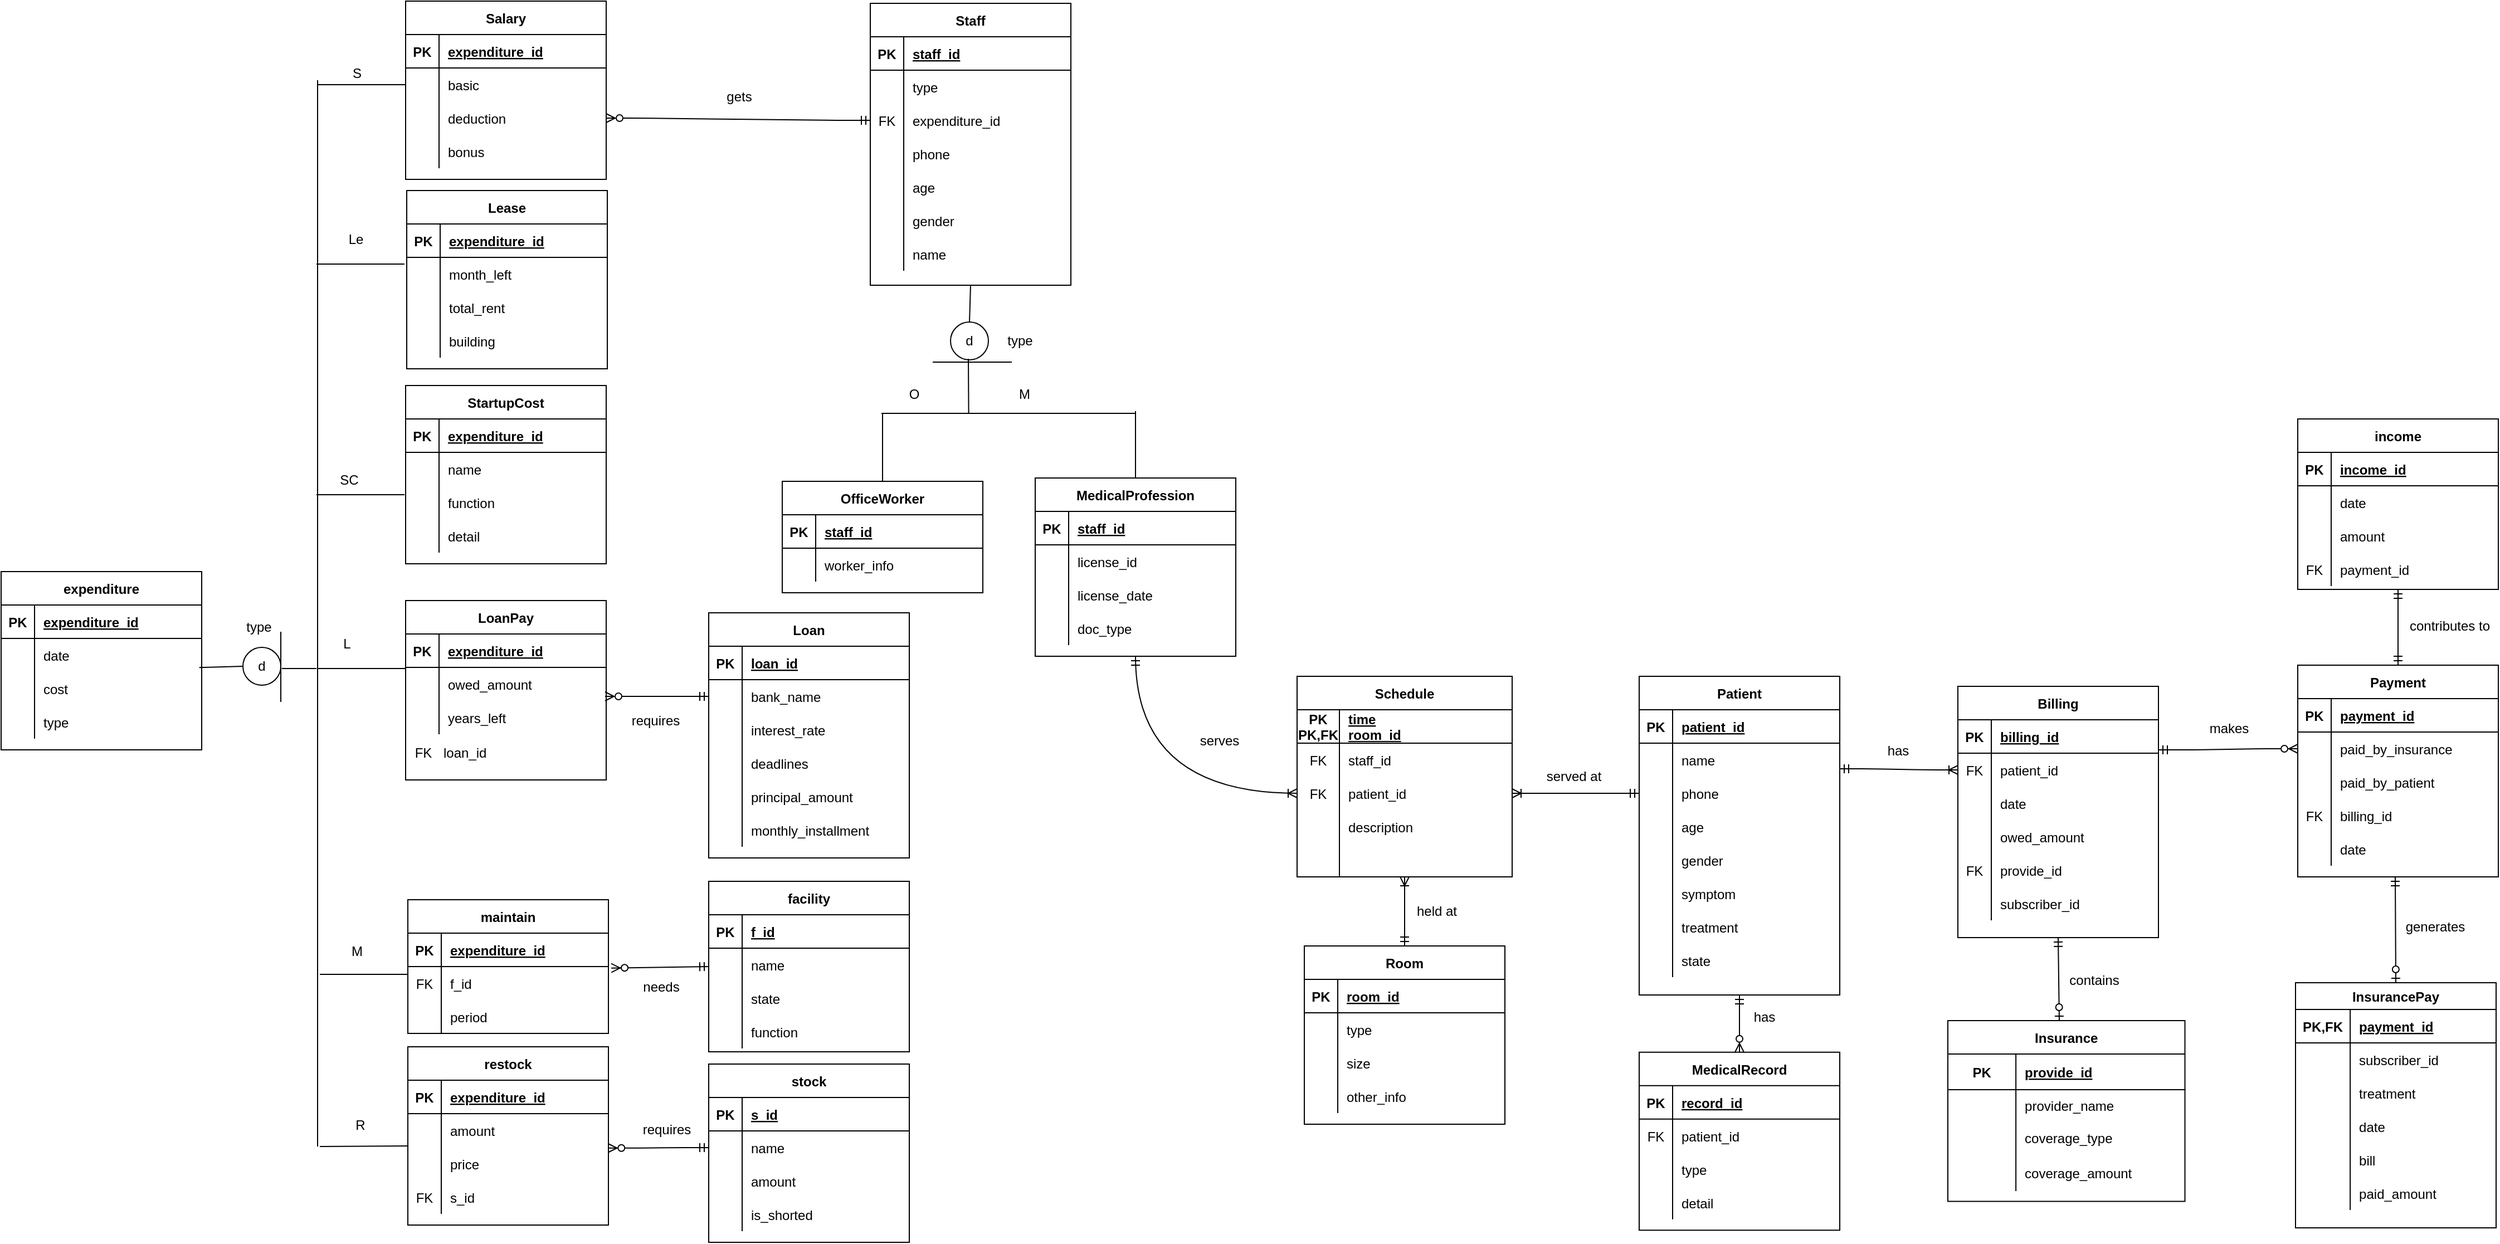 <mxfile version="14.3.0" type="github">
  <diagram id="R2lEEEUBdFMjLlhIrx00" name="Page-1">
    <mxGraphModel dx="1395" dy="759" grid="0" gridSize="10" guides="1" tooltips="1" connect="1" arrows="1" fold="1" page="1" pageScale="1" pageWidth="850" pageHeight="1100" math="0" shadow="0" extFonts="Permanent Marker^https://fonts.googleapis.com/css?family=Permanent+Marker">
      <root>
        <mxCell id="0" />
        <mxCell id="1" parent="0" />
        <mxCell id="J5P5tDlpoE1sLNyTf0Wl-43" value="Insurance" style="shape=table;startSize=30;container=1;collapsible=1;childLayout=tableLayout;fixedRows=1;rowLines=0;fontStyle=1;align=center;resizeLast=1;" parent="1" vertex="1">
          <mxGeometry x="2015.0" y="1362" width="212.75" height="162.25" as="geometry" />
        </mxCell>
        <mxCell id="J5P5tDlpoE1sLNyTf0Wl-44" value="" style="shape=partialRectangle;collapsible=0;dropTarget=0;pointerEvents=0;fillColor=none;top=0;left=0;bottom=1;right=0;points=[[0,0.5],[1,0.5]];portConstraint=eastwest;" parent="J5P5tDlpoE1sLNyTf0Wl-43" vertex="1">
          <mxGeometry y="30" width="212.75" height="32" as="geometry" />
        </mxCell>
        <mxCell id="J5P5tDlpoE1sLNyTf0Wl-45" value="PK" style="shape=partialRectangle;connectable=0;fillColor=none;top=0;left=0;bottom=0;right=0;fontStyle=1;overflow=hidden;" parent="J5P5tDlpoE1sLNyTf0Wl-44" vertex="1">
          <mxGeometry width="61.059" height="32" as="geometry" />
        </mxCell>
        <mxCell id="J5P5tDlpoE1sLNyTf0Wl-46" value="provide_id" style="shape=partialRectangle;connectable=0;fillColor=none;top=0;left=0;bottom=0;right=0;align=left;spacingLeft=6;fontStyle=5;overflow=hidden;" parent="J5P5tDlpoE1sLNyTf0Wl-44" vertex="1">
          <mxGeometry x="61.059" width="151.691" height="32" as="geometry" />
        </mxCell>
        <mxCell id="J5P5tDlpoE1sLNyTf0Wl-50" value="" style="shape=partialRectangle;collapsible=0;dropTarget=0;pointerEvents=0;fillColor=none;top=0;left=0;bottom=0;right=0;points=[[0,0.5],[1,0.5]];portConstraint=eastwest;" parent="J5P5tDlpoE1sLNyTf0Wl-43" vertex="1">
          <mxGeometry y="62" width="212.75" height="28" as="geometry" />
        </mxCell>
        <mxCell id="J5P5tDlpoE1sLNyTf0Wl-51" value="" style="shape=partialRectangle;connectable=0;fillColor=none;top=0;left=0;bottom=0;right=0;editable=1;overflow=hidden;" parent="J5P5tDlpoE1sLNyTf0Wl-50" vertex="1">
          <mxGeometry width="61.059" height="28" as="geometry" />
        </mxCell>
        <mxCell id="J5P5tDlpoE1sLNyTf0Wl-52" value="provider_name" style="shape=partialRectangle;connectable=0;fillColor=none;top=0;left=0;bottom=0;right=0;align=left;spacingLeft=6;overflow=hidden;" parent="J5P5tDlpoE1sLNyTf0Wl-50" vertex="1">
          <mxGeometry x="61.059" width="151.691" height="28" as="geometry" />
        </mxCell>
        <mxCell id="J5P5tDlpoE1sLNyTf0Wl-72" value="" style="shape=partialRectangle;collapsible=0;dropTarget=0;pointerEvents=0;fillColor=none;top=0;left=0;bottom=0;right=0;points=[[0,0.5],[1,0.5]];portConstraint=eastwest;" parent="J5P5tDlpoE1sLNyTf0Wl-43" vertex="1">
          <mxGeometry y="90" width="212.75" height="30" as="geometry" />
        </mxCell>
        <mxCell id="J5P5tDlpoE1sLNyTf0Wl-73" value="" style="shape=partialRectangle;connectable=0;fillColor=none;top=0;left=0;bottom=0;right=0;editable=1;overflow=hidden;" parent="J5P5tDlpoE1sLNyTf0Wl-72" vertex="1">
          <mxGeometry width="61.059" height="30" as="geometry" />
        </mxCell>
        <mxCell id="J5P5tDlpoE1sLNyTf0Wl-74" value="coverage_type" style="shape=partialRectangle;connectable=0;fillColor=none;top=0;left=0;bottom=0;right=0;align=left;spacingLeft=6;overflow=hidden;" parent="J5P5tDlpoE1sLNyTf0Wl-72" vertex="1">
          <mxGeometry x="61.059" width="151.691" height="30" as="geometry" />
        </mxCell>
        <mxCell id="J5P5tDlpoE1sLNyTf0Wl-76" value="" style="shape=partialRectangle;collapsible=0;dropTarget=0;pointerEvents=0;fillColor=none;top=0;left=0;bottom=0;right=0;points=[[0,0.5],[1,0.5]];portConstraint=eastwest;" parent="J5P5tDlpoE1sLNyTf0Wl-43" vertex="1">
          <mxGeometry y="120" width="212.75" height="33" as="geometry" />
        </mxCell>
        <mxCell id="J5P5tDlpoE1sLNyTf0Wl-77" value="" style="shape=partialRectangle;connectable=0;fillColor=none;top=0;left=0;bottom=0;right=0;editable=1;overflow=hidden;" parent="J5P5tDlpoE1sLNyTf0Wl-76" vertex="1">
          <mxGeometry width="61.059" height="33" as="geometry" />
        </mxCell>
        <mxCell id="J5P5tDlpoE1sLNyTf0Wl-78" value="coverage_amount" style="shape=partialRectangle;connectable=0;fillColor=none;top=0;left=0;bottom=0;right=0;align=left;spacingLeft=6;overflow=hidden;" parent="J5P5tDlpoE1sLNyTf0Wl-76" vertex="1">
          <mxGeometry x="61.059" width="151.691" height="33" as="geometry" />
        </mxCell>
        <mxCell id="J5P5tDlpoE1sLNyTf0Wl-56" value="Billing" style="shape=table;startSize=30;container=1;collapsible=1;childLayout=tableLayout;fixedRows=1;rowLines=0;fontStyle=1;align=center;resizeLast=1;" parent="1" vertex="1">
          <mxGeometry x="2024" y="1062" width="180" height="225.471" as="geometry" />
        </mxCell>
        <mxCell id="J5P5tDlpoE1sLNyTf0Wl-57" value="" style="shape=partialRectangle;collapsible=0;dropTarget=0;pointerEvents=0;fillColor=none;top=0;left=0;bottom=1;right=0;points=[[0,0.5],[1,0.5]];portConstraint=eastwest;" parent="J5P5tDlpoE1sLNyTf0Wl-56" vertex="1">
          <mxGeometry y="30" width="180" height="30" as="geometry" />
        </mxCell>
        <mxCell id="J5P5tDlpoE1sLNyTf0Wl-58" value="PK" style="shape=partialRectangle;connectable=0;fillColor=none;top=0;left=0;bottom=0;right=0;fontStyle=1;overflow=hidden;" parent="J5P5tDlpoE1sLNyTf0Wl-57" vertex="1">
          <mxGeometry width="30" height="30" as="geometry" />
        </mxCell>
        <mxCell id="J5P5tDlpoE1sLNyTf0Wl-59" value="billing_id" style="shape=partialRectangle;connectable=0;fillColor=none;top=0;left=0;bottom=0;right=0;align=left;spacingLeft=6;fontStyle=5;overflow=hidden;" parent="J5P5tDlpoE1sLNyTf0Wl-57" vertex="1">
          <mxGeometry x="30" width="150" height="30" as="geometry" />
        </mxCell>
        <mxCell id="J5P5tDlpoE1sLNyTf0Wl-181" value="" style="shape=partialRectangle;collapsible=0;dropTarget=0;pointerEvents=0;fillColor=none;top=0;left=0;bottom=0;right=0;points=[[0,0.5],[1,0.5]];portConstraint=eastwest;" parent="J5P5tDlpoE1sLNyTf0Wl-56" vertex="1">
          <mxGeometry y="60" width="180" height="30" as="geometry" />
        </mxCell>
        <mxCell id="J5P5tDlpoE1sLNyTf0Wl-182" value="FK" style="shape=partialRectangle;connectable=0;fillColor=none;top=0;left=0;bottom=0;right=0;editable=1;overflow=hidden;" parent="J5P5tDlpoE1sLNyTf0Wl-181" vertex="1">
          <mxGeometry width="30" height="30" as="geometry" />
        </mxCell>
        <mxCell id="J5P5tDlpoE1sLNyTf0Wl-183" value="patient_id" style="shape=partialRectangle;connectable=0;fillColor=none;top=0;left=0;bottom=0;right=0;align=left;spacingLeft=6;overflow=hidden;" parent="J5P5tDlpoE1sLNyTf0Wl-181" vertex="1">
          <mxGeometry x="30" width="150" height="30" as="geometry" />
        </mxCell>
        <mxCell id="Wd2q-6nigVT8IWEdF_Cs-135" value="" style="shape=partialRectangle;collapsible=0;dropTarget=0;pointerEvents=0;fillColor=none;top=0;left=0;bottom=0;right=0;points=[[0,0.5],[1,0.5]];portConstraint=eastwest;" parent="J5P5tDlpoE1sLNyTf0Wl-56" vertex="1">
          <mxGeometry y="90" width="180" height="30" as="geometry" />
        </mxCell>
        <mxCell id="Wd2q-6nigVT8IWEdF_Cs-136" value="" style="shape=partialRectangle;connectable=0;fillColor=none;top=0;left=0;bottom=0;right=0;editable=1;overflow=hidden;" parent="Wd2q-6nigVT8IWEdF_Cs-135" vertex="1">
          <mxGeometry width="30" height="30" as="geometry" />
        </mxCell>
        <mxCell id="Wd2q-6nigVT8IWEdF_Cs-137" value="date" style="shape=partialRectangle;connectable=0;fillColor=none;top=0;left=0;bottom=0;right=0;align=left;spacingLeft=6;overflow=hidden;" parent="Wd2q-6nigVT8IWEdF_Cs-135" vertex="1">
          <mxGeometry x="30" width="150" height="30" as="geometry" />
        </mxCell>
        <mxCell id="Wd2q-6nigVT8IWEdF_Cs-139" value="" style="shape=partialRectangle;collapsible=0;dropTarget=0;pointerEvents=0;fillColor=none;top=0;left=0;bottom=0;right=0;points=[[0,0.5],[1,0.5]];portConstraint=eastwest;" parent="J5P5tDlpoE1sLNyTf0Wl-56" vertex="1">
          <mxGeometry y="120" width="180" height="30" as="geometry" />
        </mxCell>
        <mxCell id="Wd2q-6nigVT8IWEdF_Cs-140" value="" style="shape=partialRectangle;connectable=0;fillColor=none;top=0;left=0;bottom=0;right=0;editable=1;overflow=hidden;" parent="Wd2q-6nigVT8IWEdF_Cs-139" vertex="1">
          <mxGeometry width="30" height="30" as="geometry" />
        </mxCell>
        <mxCell id="Wd2q-6nigVT8IWEdF_Cs-141" value="owed_amount" style="shape=partialRectangle;connectable=0;fillColor=none;top=0;left=0;bottom=0;right=0;align=left;spacingLeft=6;overflow=hidden;" parent="Wd2q-6nigVT8IWEdF_Cs-139" vertex="1">
          <mxGeometry x="30" width="150" height="30" as="geometry" />
        </mxCell>
        <mxCell id="Wd2q-6nigVT8IWEdF_Cs-310" value="" style="shape=partialRectangle;collapsible=0;dropTarget=0;pointerEvents=0;fillColor=none;top=0;left=0;bottom=0;right=0;points=[[0,0.5],[1,0.5]];portConstraint=eastwest;" parent="J5P5tDlpoE1sLNyTf0Wl-56" vertex="1">
          <mxGeometry y="150" width="180" height="30" as="geometry" />
        </mxCell>
        <mxCell id="Wd2q-6nigVT8IWEdF_Cs-311" value="FK" style="shape=partialRectangle;connectable=0;fillColor=none;top=0;left=0;bottom=0;right=0;editable=1;overflow=hidden;" parent="Wd2q-6nigVT8IWEdF_Cs-310" vertex="1">
          <mxGeometry width="30" height="30" as="geometry" />
        </mxCell>
        <mxCell id="Wd2q-6nigVT8IWEdF_Cs-312" value="provide_id" style="shape=partialRectangle;connectable=0;fillColor=none;top=0;left=0;bottom=0;right=0;align=left;spacingLeft=6;overflow=hidden;" parent="Wd2q-6nigVT8IWEdF_Cs-310" vertex="1">
          <mxGeometry x="30" width="150" height="30" as="geometry" />
        </mxCell>
        <mxCell id="Wd2q-6nigVT8IWEdF_Cs-313" value="" style="shape=partialRectangle;collapsible=0;dropTarget=0;pointerEvents=0;fillColor=none;top=0;left=0;bottom=0;right=0;points=[[0,0.5],[1,0.5]];portConstraint=eastwest;" parent="J5P5tDlpoE1sLNyTf0Wl-56" vertex="1">
          <mxGeometry y="180" width="180" height="30" as="geometry" />
        </mxCell>
        <mxCell id="Wd2q-6nigVT8IWEdF_Cs-314" value="" style="shape=partialRectangle;connectable=0;fillColor=none;top=0;left=0;bottom=0;right=0;editable=1;overflow=hidden;" parent="Wd2q-6nigVT8IWEdF_Cs-313" vertex="1">
          <mxGeometry width="30" height="30" as="geometry" />
        </mxCell>
        <mxCell id="Wd2q-6nigVT8IWEdF_Cs-315" value="subscriber_id" style="shape=partialRectangle;connectable=0;fillColor=none;top=0;left=0;bottom=0;right=0;align=left;spacingLeft=6;overflow=hidden;" parent="Wd2q-6nigVT8IWEdF_Cs-313" vertex="1">
          <mxGeometry x="30" width="150" height="30" as="geometry" />
        </mxCell>
        <mxCell id="J5P5tDlpoE1sLNyTf0Wl-79" value="Payment" style="shape=table;startSize=30;container=1;collapsible=1;childLayout=tableLayout;fixedRows=1;rowLines=0;fontStyle=1;align=center;resizeLast=1;" parent="1" vertex="1">
          <mxGeometry x="2329" y="1043" width="180" height="190" as="geometry" />
        </mxCell>
        <mxCell id="J5P5tDlpoE1sLNyTf0Wl-80" value="" style="shape=partialRectangle;collapsible=0;dropTarget=0;pointerEvents=0;fillColor=none;top=0;left=0;bottom=1;right=0;points=[[0,0.5],[1,0.5]];portConstraint=eastwest;" parent="J5P5tDlpoE1sLNyTf0Wl-79" vertex="1">
          <mxGeometry y="30" width="180" height="30" as="geometry" />
        </mxCell>
        <mxCell id="J5P5tDlpoE1sLNyTf0Wl-81" value="PK" style="shape=partialRectangle;connectable=0;fillColor=none;top=0;left=0;bottom=0;right=0;fontStyle=1;overflow=hidden;" parent="J5P5tDlpoE1sLNyTf0Wl-80" vertex="1">
          <mxGeometry width="30" height="30" as="geometry" />
        </mxCell>
        <mxCell id="J5P5tDlpoE1sLNyTf0Wl-82" value="payment_id" style="shape=partialRectangle;connectable=0;fillColor=none;top=0;left=0;bottom=0;right=0;align=left;spacingLeft=6;fontStyle=5;overflow=hidden;" parent="J5P5tDlpoE1sLNyTf0Wl-80" vertex="1">
          <mxGeometry x="30" width="150" height="30" as="geometry" />
        </mxCell>
        <mxCell id="J5P5tDlpoE1sLNyTf0Wl-86" value="" style="shape=partialRectangle;collapsible=0;dropTarget=0;pointerEvents=0;fillColor=none;top=0;left=0;bottom=0;right=0;points=[[0,0.5],[1,0.5]];portConstraint=eastwest;" parent="J5P5tDlpoE1sLNyTf0Wl-79" vertex="1">
          <mxGeometry y="60" width="180" height="30" as="geometry" />
        </mxCell>
        <mxCell id="J5P5tDlpoE1sLNyTf0Wl-87" value="" style="shape=partialRectangle;connectable=0;fillColor=none;top=0;left=0;bottom=0;right=0;editable=1;overflow=hidden;" parent="J5P5tDlpoE1sLNyTf0Wl-86" vertex="1">
          <mxGeometry width="30" height="30" as="geometry" />
        </mxCell>
        <mxCell id="J5P5tDlpoE1sLNyTf0Wl-88" value="paid_by_insurance" style="shape=partialRectangle;connectable=0;fillColor=none;top=0;left=0;bottom=0;right=0;align=left;spacingLeft=6;overflow=hidden;" parent="J5P5tDlpoE1sLNyTf0Wl-86" vertex="1">
          <mxGeometry x="30" width="150" height="30" as="geometry" />
        </mxCell>
        <mxCell id="J5P5tDlpoE1sLNyTf0Wl-89" value="" style="shape=partialRectangle;collapsible=0;dropTarget=0;pointerEvents=0;fillColor=none;top=0;left=0;bottom=0;right=0;points=[[0,0.5],[1,0.5]];portConstraint=eastwest;" parent="J5P5tDlpoE1sLNyTf0Wl-79" vertex="1">
          <mxGeometry y="90" width="180" height="30" as="geometry" />
        </mxCell>
        <mxCell id="J5P5tDlpoE1sLNyTf0Wl-90" value="" style="shape=partialRectangle;connectable=0;fillColor=none;top=0;left=0;bottom=0;right=0;editable=1;overflow=hidden;" parent="J5P5tDlpoE1sLNyTf0Wl-89" vertex="1">
          <mxGeometry width="30" height="30" as="geometry" />
        </mxCell>
        <mxCell id="J5P5tDlpoE1sLNyTf0Wl-91" value="paid_by_patient" style="shape=partialRectangle;connectable=0;fillColor=none;top=0;left=0;bottom=0;right=0;align=left;spacingLeft=6;overflow=hidden;" parent="J5P5tDlpoE1sLNyTf0Wl-89" vertex="1">
          <mxGeometry x="30" width="150" height="30" as="geometry" />
        </mxCell>
        <mxCell id="Wd2q-6nigVT8IWEdF_Cs-109" value="" style="shape=partialRectangle;collapsible=0;dropTarget=0;pointerEvents=0;fillColor=none;top=0;left=0;bottom=0;right=0;points=[[0,0.5],[1,0.5]];portConstraint=eastwest;" parent="J5P5tDlpoE1sLNyTf0Wl-79" vertex="1">
          <mxGeometry y="120" width="180" height="30" as="geometry" />
        </mxCell>
        <mxCell id="Wd2q-6nigVT8IWEdF_Cs-110" value="FK" style="shape=partialRectangle;connectable=0;fillColor=none;top=0;left=0;bottom=0;right=0;editable=1;overflow=hidden;" parent="Wd2q-6nigVT8IWEdF_Cs-109" vertex="1">
          <mxGeometry width="30" height="30" as="geometry" />
        </mxCell>
        <mxCell id="Wd2q-6nigVT8IWEdF_Cs-111" value="billing_id" style="shape=partialRectangle;connectable=0;fillColor=none;top=0;left=0;bottom=0;right=0;align=left;spacingLeft=6;overflow=hidden;" parent="Wd2q-6nigVT8IWEdF_Cs-109" vertex="1">
          <mxGeometry x="30" width="150" height="30" as="geometry" />
        </mxCell>
        <mxCell id="Wd2q-6nigVT8IWEdF_Cs-112" value="" style="shape=partialRectangle;collapsible=0;dropTarget=0;pointerEvents=0;fillColor=none;top=0;left=0;bottom=0;right=0;points=[[0,0.5],[1,0.5]];portConstraint=eastwest;" parent="J5P5tDlpoE1sLNyTf0Wl-79" vertex="1">
          <mxGeometry y="150" width="180" height="30" as="geometry" />
        </mxCell>
        <mxCell id="Wd2q-6nigVT8IWEdF_Cs-113" value="" style="shape=partialRectangle;connectable=0;fillColor=none;top=0;left=0;bottom=0;right=0;editable=1;overflow=hidden;" parent="Wd2q-6nigVT8IWEdF_Cs-112" vertex="1">
          <mxGeometry width="30" height="30" as="geometry" />
        </mxCell>
        <mxCell id="Wd2q-6nigVT8IWEdF_Cs-114" value="date" style="shape=partialRectangle;connectable=0;fillColor=none;top=0;left=0;bottom=0;right=0;align=left;spacingLeft=6;overflow=hidden;" parent="Wd2q-6nigVT8IWEdF_Cs-112" vertex="1">
          <mxGeometry x="30" width="150" height="30" as="geometry" />
        </mxCell>
        <mxCell id="J5P5tDlpoE1sLNyTf0Wl-92" value="MedicalRecord" style="shape=table;startSize=30;container=1;collapsible=1;childLayout=tableLayout;fixedRows=1;rowLines=0;fontStyle=1;align=center;resizeLast=1;" parent="1" vertex="1">
          <mxGeometry x="1738" y="1390.38" width="180" height="159.75" as="geometry" />
        </mxCell>
        <mxCell id="J5P5tDlpoE1sLNyTf0Wl-93" value="" style="shape=partialRectangle;collapsible=0;dropTarget=0;pointerEvents=0;fillColor=none;top=0;left=0;bottom=1;right=0;points=[[0,0.5],[1,0.5]];portConstraint=eastwest;" parent="J5P5tDlpoE1sLNyTf0Wl-92" vertex="1">
          <mxGeometry y="30" width="180" height="30" as="geometry" />
        </mxCell>
        <mxCell id="J5P5tDlpoE1sLNyTf0Wl-94" value="PK" style="shape=partialRectangle;connectable=0;fillColor=none;top=0;left=0;bottom=0;right=0;fontStyle=1;overflow=hidden;" parent="J5P5tDlpoE1sLNyTf0Wl-93" vertex="1">
          <mxGeometry width="30" height="30" as="geometry" />
        </mxCell>
        <mxCell id="J5P5tDlpoE1sLNyTf0Wl-95" value="record_id" style="shape=partialRectangle;connectable=0;fillColor=none;top=0;left=0;bottom=0;right=0;align=left;spacingLeft=6;fontStyle=5;overflow=hidden;" parent="J5P5tDlpoE1sLNyTf0Wl-93" vertex="1">
          <mxGeometry x="30" width="150" height="30" as="geometry" />
        </mxCell>
        <mxCell id="J5P5tDlpoE1sLNyTf0Wl-96" value="" style="shape=partialRectangle;collapsible=0;dropTarget=0;pointerEvents=0;fillColor=none;top=0;left=0;bottom=0;right=0;points=[[0,0.5],[1,0.5]];portConstraint=eastwest;" parent="J5P5tDlpoE1sLNyTf0Wl-92" vertex="1">
          <mxGeometry y="60" width="180" height="30" as="geometry" />
        </mxCell>
        <mxCell id="J5P5tDlpoE1sLNyTf0Wl-97" value="FK" style="shape=partialRectangle;connectable=0;fillColor=none;top=0;left=0;bottom=0;right=0;editable=1;overflow=hidden;" parent="J5P5tDlpoE1sLNyTf0Wl-96" vertex="1">
          <mxGeometry width="30" height="30" as="geometry" />
        </mxCell>
        <mxCell id="J5P5tDlpoE1sLNyTf0Wl-98" value="patient_id" style="shape=partialRectangle;connectable=0;fillColor=none;top=0;left=0;bottom=0;right=0;align=left;spacingLeft=6;overflow=hidden;" parent="J5P5tDlpoE1sLNyTf0Wl-96" vertex="1">
          <mxGeometry x="30" width="150" height="30" as="geometry" />
        </mxCell>
        <mxCell id="J5P5tDlpoE1sLNyTf0Wl-99" value="" style="shape=partialRectangle;collapsible=0;dropTarget=0;pointerEvents=0;fillColor=none;top=0;left=0;bottom=0;right=0;points=[[0,0.5],[1,0.5]];portConstraint=eastwest;" parent="J5P5tDlpoE1sLNyTf0Wl-92" vertex="1">
          <mxGeometry y="90" width="180" height="30" as="geometry" />
        </mxCell>
        <mxCell id="J5P5tDlpoE1sLNyTf0Wl-100" value="" style="shape=partialRectangle;connectable=0;fillColor=none;top=0;left=0;bottom=0;right=0;editable=1;overflow=hidden;" parent="J5P5tDlpoE1sLNyTf0Wl-99" vertex="1">
          <mxGeometry width="30" height="30" as="geometry" />
        </mxCell>
        <mxCell id="J5P5tDlpoE1sLNyTf0Wl-101" value="type" style="shape=partialRectangle;connectable=0;fillColor=none;top=0;left=0;bottom=0;right=0;align=left;spacingLeft=6;overflow=hidden;" parent="J5P5tDlpoE1sLNyTf0Wl-99" vertex="1">
          <mxGeometry x="30" width="150" height="30" as="geometry" />
        </mxCell>
        <mxCell id="J5P5tDlpoE1sLNyTf0Wl-119" value="" style="shape=partialRectangle;collapsible=0;dropTarget=0;pointerEvents=0;fillColor=none;top=0;left=0;bottom=0;right=0;points=[[0,0.5],[1,0.5]];portConstraint=eastwest;" parent="J5P5tDlpoE1sLNyTf0Wl-92" vertex="1">
          <mxGeometry y="120" width="180" height="30" as="geometry" />
        </mxCell>
        <mxCell id="J5P5tDlpoE1sLNyTf0Wl-120" value="" style="shape=partialRectangle;connectable=0;fillColor=none;top=0;left=0;bottom=0;right=0;editable=1;overflow=hidden;" parent="J5P5tDlpoE1sLNyTf0Wl-119" vertex="1">
          <mxGeometry width="30" height="30" as="geometry" />
        </mxCell>
        <mxCell id="J5P5tDlpoE1sLNyTf0Wl-121" value="detail" style="shape=partialRectangle;connectable=0;fillColor=none;top=0;left=0;bottom=0;right=0;align=left;spacingLeft=6;overflow=hidden;" parent="J5P5tDlpoE1sLNyTf0Wl-119" vertex="1">
          <mxGeometry x="30" width="150" height="30" as="geometry" />
        </mxCell>
        <mxCell id="J5P5tDlpoE1sLNyTf0Wl-105" value="Patient" style="shape=table;startSize=30;container=1;collapsible=1;childLayout=tableLayout;fixedRows=1;rowLines=0;fontStyle=1;align=center;resizeLast=1;" parent="1" vertex="1">
          <mxGeometry x="1738" y="1053" width="180" height="286" as="geometry" />
        </mxCell>
        <mxCell id="J5P5tDlpoE1sLNyTf0Wl-106" value="" style="shape=partialRectangle;collapsible=0;dropTarget=0;pointerEvents=0;fillColor=none;top=0;left=0;bottom=1;right=0;points=[[0,0.5],[1,0.5]];portConstraint=eastwest;" parent="J5P5tDlpoE1sLNyTf0Wl-105" vertex="1">
          <mxGeometry y="30" width="180" height="30" as="geometry" />
        </mxCell>
        <mxCell id="J5P5tDlpoE1sLNyTf0Wl-107" value="PK" style="shape=partialRectangle;connectable=0;fillColor=none;top=0;left=0;bottom=0;right=0;fontStyle=1;overflow=hidden;" parent="J5P5tDlpoE1sLNyTf0Wl-106" vertex="1">
          <mxGeometry width="30" height="30" as="geometry" />
        </mxCell>
        <mxCell id="J5P5tDlpoE1sLNyTf0Wl-108" value="patient_id" style="shape=partialRectangle;connectable=0;fillColor=none;top=0;left=0;bottom=0;right=0;align=left;spacingLeft=6;fontStyle=5;overflow=hidden;" parent="J5P5tDlpoE1sLNyTf0Wl-106" vertex="1">
          <mxGeometry x="30" width="150" height="30" as="geometry" />
        </mxCell>
        <mxCell id="J5P5tDlpoE1sLNyTf0Wl-109" value="" style="shape=partialRectangle;collapsible=0;dropTarget=0;pointerEvents=0;fillColor=none;top=0;left=0;bottom=0;right=0;points=[[0,0.5],[1,0.5]];portConstraint=eastwest;" parent="J5P5tDlpoE1sLNyTf0Wl-105" vertex="1">
          <mxGeometry y="60" width="180" height="30" as="geometry" />
        </mxCell>
        <mxCell id="J5P5tDlpoE1sLNyTf0Wl-110" value="" style="shape=partialRectangle;connectable=0;fillColor=none;top=0;left=0;bottom=0;right=0;editable=1;overflow=hidden;" parent="J5P5tDlpoE1sLNyTf0Wl-109" vertex="1">
          <mxGeometry width="30" height="30" as="geometry" />
        </mxCell>
        <mxCell id="J5P5tDlpoE1sLNyTf0Wl-111" value="name" style="shape=partialRectangle;connectable=0;fillColor=none;top=0;left=0;bottom=0;right=0;align=left;spacingLeft=6;overflow=hidden;" parent="J5P5tDlpoE1sLNyTf0Wl-109" vertex="1">
          <mxGeometry x="30" width="150" height="30" as="geometry" />
        </mxCell>
        <mxCell id="Wd2q-6nigVT8IWEdF_Cs-89" value="" style="shape=partialRectangle;collapsible=0;dropTarget=0;pointerEvents=0;fillColor=none;top=0;left=0;bottom=0;right=0;points=[[0,0.5],[1,0.5]];portConstraint=eastwest;" parent="J5P5tDlpoE1sLNyTf0Wl-105" vertex="1">
          <mxGeometry y="90" width="180" height="30" as="geometry" />
        </mxCell>
        <mxCell id="Wd2q-6nigVT8IWEdF_Cs-90" value="" style="shape=partialRectangle;connectable=0;fillColor=none;top=0;left=0;bottom=0;right=0;editable=1;overflow=hidden;" parent="Wd2q-6nigVT8IWEdF_Cs-89" vertex="1">
          <mxGeometry width="30" height="30" as="geometry" />
        </mxCell>
        <mxCell id="Wd2q-6nigVT8IWEdF_Cs-91" value="phone" style="shape=partialRectangle;connectable=0;fillColor=none;top=0;left=0;bottom=0;right=0;align=left;spacingLeft=6;overflow=hidden;" parent="Wd2q-6nigVT8IWEdF_Cs-89" vertex="1">
          <mxGeometry x="30" width="150" height="30" as="geometry" />
        </mxCell>
        <mxCell id="Wd2q-6nigVT8IWEdF_Cs-92" value="" style="shape=partialRectangle;collapsible=0;dropTarget=0;pointerEvents=0;fillColor=none;top=0;left=0;bottom=0;right=0;points=[[0,0.5],[1,0.5]];portConstraint=eastwest;" parent="J5P5tDlpoE1sLNyTf0Wl-105" vertex="1">
          <mxGeometry y="120" width="180" height="30" as="geometry" />
        </mxCell>
        <mxCell id="Wd2q-6nigVT8IWEdF_Cs-93" value="" style="shape=partialRectangle;connectable=0;fillColor=none;top=0;left=0;bottom=0;right=0;editable=1;overflow=hidden;" parent="Wd2q-6nigVT8IWEdF_Cs-92" vertex="1">
          <mxGeometry width="30" height="30" as="geometry" />
        </mxCell>
        <mxCell id="Wd2q-6nigVT8IWEdF_Cs-94" value="age" style="shape=partialRectangle;connectable=0;fillColor=none;top=0;left=0;bottom=0;right=0;align=left;spacingLeft=6;overflow=hidden;" parent="Wd2q-6nigVT8IWEdF_Cs-92" vertex="1">
          <mxGeometry x="30" width="150" height="30" as="geometry" />
        </mxCell>
        <mxCell id="Wd2q-6nigVT8IWEdF_Cs-95" value="" style="shape=partialRectangle;collapsible=0;dropTarget=0;pointerEvents=0;fillColor=none;top=0;left=0;bottom=0;right=0;points=[[0,0.5],[1,0.5]];portConstraint=eastwest;" parent="J5P5tDlpoE1sLNyTf0Wl-105" vertex="1">
          <mxGeometry y="150" width="180" height="30" as="geometry" />
        </mxCell>
        <mxCell id="Wd2q-6nigVT8IWEdF_Cs-96" value="" style="shape=partialRectangle;connectable=0;fillColor=none;top=0;left=0;bottom=0;right=0;editable=1;overflow=hidden;" parent="Wd2q-6nigVT8IWEdF_Cs-95" vertex="1">
          <mxGeometry width="30" height="30" as="geometry" />
        </mxCell>
        <mxCell id="Wd2q-6nigVT8IWEdF_Cs-97" value="gender" style="shape=partialRectangle;connectable=0;fillColor=none;top=0;left=0;bottom=0;right=0;align=left;spacingLeft=6;overflow=hidden;" parent="Wd2q-6nigVT8IWEdF_Cs-95" vertex="1">
          <mxGeometry x="30" width="150" height="30" as="geometry" />
        </mxCell>
        <mxCell id="Wd2q-6nigVT8IWEdF_Cs-98" value="" style="shape=partialRectangle;collapsible=0;dropTarget=0;pointerEvents=0;fillColor=none;top=0;left=0;bottom=0;right=0;points=[[0,0.5],[1,0.5]];portConstraint=eastwest;" parent="J5P5tDlpoE1sLNyTf0Wl-105" vertex="1">
          <mxGeometry y="180" width="180" height="30" as="geometry" />
        </mxCell>
        <mxCell id="Wd2q-6nigVT8IWEdF_Cs-99" value="" style="shape=partialRectangle;connectable=0;fillColor=none;top=0;left=0;bottom=0;right=0;editable=1;overflow=hidden;" parent="Wd2q-6nigVT8IWEdF_Cs-98" vertex="1">
          <mxGeometry width="30" height="30" as="geometry" />
        </mxCell>
        <mxCell id="Wd2q-6nigVT8IWEdF_Cs-100" value="symptom" style="shape=partialRectangle;connectable=0;fillColor=none;top=0;left=0;bottom=0;right=0;align=left;spacingLeft=6;overflow=hidden;" parent="Wd2q-6nigVT8IWEdF_Cs-98" vertex="1">
          <mxGeometry x="30" width="150" height="30" as="geometry" />
        </mxCell>
        <mxCell id="Wd2q-6nigVT8IWEdF_Cs-148" value="" style="shape=partialRectangle;collapsible=0;dropTarget=0;pointerEvents=0;fillColor=none;top=0;left=0;bottom=0;right=0;points=[[0,0.5],[1,0.5]];portConstraint=eastwest;" parent="J5P5tDlpoE1sLNyTf0Wl-105" vertex="1">
          <mxGeometry y="210" width="180" height="30" as="geometry" />
        </mxCell>
        <mxCell id="Wd2q-6nigVT8IWEdF_Cs-149" value="" style="shape=partialRectangle;connectable=0;fillColor=none;top=0;left=0;bottom=0;right=0;editable=1;overflow=hidden;" parent="Wd2q-6nigVT8IWEdF_Cs-148" vertex="1">
          <mxGeometry width="30" height="30" as="geometry" />
        </mxCell>
        <mxCell id="Wd2q-6nigVT8IWEdF_Cs-150" value="treatment" style="shape=partialRectangle;connectable=0;fillColor=none;top=0;left=0;bottom=0;right=0;align=left;spacingLeft=6;overflow=hidden;" parent="Wd2q-6nigVT8IWEdF_Cs-148" vertex="1">
          <mxGeometry x="30" width="150" height="30" as="geometry" />
        </mxCell>
        <mxCell id="Wd2q-6nigVT8IWEdF_Cs-155" value="" style="shape=partialRectangle;collapsible=0;dropTarget=0;pointerEvents=0;fillColor=none;top=0;left=0;bottom=0;right=0;points=[[0,0.5],[1,0.5]];portConstraint=eastwest;" parent="J5P5tDlpoE1sLNyTf0Wl-105" vertex="1">
          <mxGeometry y="240" width="180" height="30" as="geometry" />
        </mxCell>
        <mxCell id="Wd2q-6nigVT8IWEdF_Cs-156" value="" style="shape=partialRectangle;connectable=0;fillColor=none;top=0;left=0;bottom=0;right=0;editable=1;overflow=hidden;" parent="Wd2q-6nigVT8IWEdF_Cs-155" vertex="1">
          <mxGeometry width="30" height="30" as="geometry" />
        </mxCell>
        <mxCell id="Wd2q-6nigVT8IWEdF_Cs-157" value="state" style="shape=partialRectangle;connectable=0;fillColor=none;top=0;left=0;bottom=0;right=0;align=left;spacingLeft=6;overflow=hidden;" parent="Wd2q-6nigVT8IWEdF_Cs-155" vertex="1">
          <mxGeometry x="30" width="150" height="30" as="geometry" />
        </mxCell>
        <mxCell id="J5P5tDlpoE1sLNyTf0Wl-118" value="" style="edgeStyle=entityRelationEdgeStyle;fontSize=12;html=1;endArrow=ERoneToMany;startArrow=ERmandOne;entryX=0;entryY=0.5;entryDx=0;entryDy=0;exitX=1;exitY=0.767;exitDx=0;exitDy=0;exitPerimeter=0;" parent="1" source="J5P5tDlpoE1sLNyTf0Wl-109" edge="1">
          <mxGeometry width="100" height="100" relative="1" as="geometry">
            <mxPoint x="2057" y="1105" as="sourcePoint" />
            <mxPoint x="2024" y="1137" as="targetPoint" />
          </mxGeometry>
        </mxCell>
        <mxCell id="J5P5tDlpoE1sLNyTf0Wl-124" value="" style="fontSize=12;html=1;endArrow=ERzeroToMany;startArrow=ERmandOne;exitX=0.5;exitY=1;exitDx=0;exitDy=0;entryX=0.5;entryY=0;entryDx=0;entryDy=0;" parent="1" source="J5P5tDlpoE1sLNyTf0Wl-105" target="J5P5tDlpoE1sLNyTf0Wl-92" edge="1">
          <mxGeometry width="100" height="100" relative="1" as="geometry">
            <mxPoint x="1828" y="1359" as="sourcePoint" />
            <mxPoint x="1937" y="1180" as="targetPoint" />
          </mxGeometry>
        </mxCell>
        <mxCell id="J5P5tDlpoE1sLNyTf0Wl-125" value="" style="fontSize=12;html=1;endArrow=ERzeroToOne;startArrow=ERmandOne;entryX=0.47;entryY=0;entryDx=0;entryDy=0;entryPerimeter=0;exitX=0.5;exitY=1;exitDx=0;exitDy=0;" parent="1" source="J5P5tDlpoE1sLNyTf0Wl-56" target="J5P5tDlpoE1sLNyTf0Wl-43" edge="1">
          <mxGeometry width="100" height="100" relative="1" as="geometry">
            <mxPoint x="2093" y="1205" as="sourcePoint" />
            <mxPoint x="2206" y="1073" as="targetPoint" />
          </mxGeometry>
        </mxCell>
        <mxCell id="J5P5tDlpoE1sLNyTf0Wl-162" value="InsurancePay" style="shape=table;startSize=24;container=1;collapsible=1;childLayout=tableLayout;fixedRows=1;rowLines=0;fontStyle=1;align=center;resizeLast=1;" parent="1" vertex="1">
          <mxGeometry x="2327" y="1328" width="180" height="220" as="geometry" />
        </mxCell>
        <mxCell id="J5P5tDlpoE1sLNyTf0Wl-163" value="" style="shape=partialRectangle;collapsible=0;dropTarget=0;pointerEvents=0;fillColor=none;top=0;left=0;bottom=1;right=0;points=[[0,0.5],[1,0.5]];portConstraint=eastwest;" parent="J5P5tDlpoE1sLNyTf0Wl-162" vertex="1">
          <mxGeometry y="24" width="180" height="30" as="geometry" />
        </mxCell>
        <mxCell id="J5P5tDlpoE1sLNyTf0Wl-164" value="PK,FK" style="shape=partialRectangle;connectable=0;fillColor=none;top=0;left=0;bottom=0;right=0;fontStyle=1;overflow=hidden;" parent="J5P5tDlpoE1sLNyTf0Wl-163" vertex="1">
          <mxGeometry width="49.059" height="30" as="geometry" />
        </mxCell>
        <mxCell id="J5P5tDlpoE1sLNyTf0Wl-165" value="payment_id" style="shape=partialRectangle;connectable=0;fillColor=none;top=0;left=0;bottom=0;right=0;align=left;spacingLeft=6;fontStyle=5;overflow=hidden;" parent="J5P5tDlpoE1sLNyTf0Wl-163" vertex="1">
          <mxGeometry x="49.059" width="130.941" height="30" as="geometry" />
        </mxCell>
        <mxCell id="J5P5tDlpoE1sLNyTf0Wl-166" value="" style="shape=partialRectangle;collapsible=0;dropTarget=0;pointerEvents=0;fillColor=none;top=0;left=0;bottom=0;right=0;points=[[0,0.5],[1,0.5]];portConstraint=eastwest;" parent="J5P5tDlpoE1sLNyTf0Wl-162" vertex="1">
          <mxGeometry y="54" width="180" height="30" as="geometry" />
        </mxCell>
        <mxCell id="J5P5tDlpoE1sLNyTf0Wl-167" value="" style="shape=partialRectangle;connectable=0;fillColor=none;top=0;left=0;bottom=0;right=0;editable=1;overflow=hidden;" parent="J5P5tDlpoE1sLNyTf0Wl-166" vertex="1">
          <mxGeometry width="49.059" height="30" as="geometry" />
        </mxCell>
        <mxCell id="J5P5tDlpoE1sLNyTf0Wl-168" value="subscriber_id" style="shape=partialRectangle;connectable=0;fillColor=none;top=0;left=0;bottom=0;right=0;align=left;spacingLeft=6;overflow=hidden;" parent="J5P5tDlpoE1sLNyTf0Wl-166" vertex="1">
          <mxGeometry x="49.059" width="130.941" height="30" as="geometry" />
        </mxCell>
        <mxCell id="J5P5tDlpoE1sLNyTf0Wl-169" value="" style="shape=partialRectangle;collapsible=0;dropTarget=0;pointerEvents=0;fillColor=none;top=0;left=0;bottom=0;right=0;points=[[0,0.5],[1,0.5]];portConstraint=eastwest;" parent="J5P5tDlpoE1sLNyTf0Wl-162" vertex="1">
          <mxGeometry y="84" width="180" height="30" as="geometry" />
        </mxCell>
        <mxCell id="J5P5tDlpoE1sLNyTf0Wl-170" value="" style="shape=partialRectangle;connectable=0;fillColor=none;top=0;left=0;bottom=0;right=0;editable=1;overflow=hidden;" parent="J5P5tDlpoE1sLNyTf0Wl-169" vertex="1">
          <mxGeometry width="49.059" height="30" as="geometry" />
        </mxCell>
        <mxCell id="J5P5tDlpoE1sLNyTf0Wl-171" value="treatment" style="shape=partialRectangle;connectable=0;fillColor=none;top=0;left=0;bottom=0;right=0;align=left;spacingLeft=6;overflow=hidden;" parent="J5P5tDlpoE1sLNyTf0Wl-169" vertex="1">
          <mxGeometry x="49.059" width="130.941" height="30" as="geometry" />
        </mxCell>
        <mxCell id="J5P5tDlpoE1sLNyTf0Wl-172" value="" style="shape=partialRectangle;collapsible=0;dropTarget=0;pointerEvents=0;fillColor=none;top=0;left=0;bottom=0;right=0;points=[[0,0.5],[1,0.5]];portConstraint=eastwest;" parent="J5P5tDlpoE1sLNyTf0Wl-162" vertex="1">
          <mxGeometry y="114" width="180" height="30" as="geometry" />
        </mxCell>
        <mxCell id="J5P5tDlpoE1sLNyTf0Wl-173" value="" style="shape=partialRectangle;connectable=0;fillColor=none;top=0;left=0;bottom=0;right=0;editable=1;overflow=hidden;" parent="J5P5tDlpoE1sLNyTf0Wl-172" vertex="1">
          <mxGeometry width="49.059" height="30" as="geometry" />
        </mxCell>
        <mxCell id="J5P5tDlpoE1sLNyTf0Wl-174" value="date" style="shape=partialRectangle;connectable=0;fillColor=none;top=0;left=0;bottom=0;right=0;align=left;spacingLeft=6;overflow=hidden;" parent="J5P5tDlpoE1sLNyTf0Wl-172" vertex="1">
          <mxGeometry x="49.059" width="130.941" height="30" as="geometry" />
        </mxCell>
        <mxCell id="J5P5tDlpoE1sLNyTf0Wl-175" value="" style="shape=partialRectangle;collapsible=0;dropTarget=0;pointerEvents=0;fillColor=none;top=0;left=0;bottom=0;right=0;points=[[0,0.5],[1,0.5]];portConstraint=eastwest;" parent="J5P5tDlpoE1sLNyTf0Wl-162" vertex="1">
          <mxGeometry y="144" width="180" height="30" as="geometry" />
        </mxCell>
        <mxCell id="J5P5tDlpoE1sLNyTf0Wl-176" value="" style="shape=partialRectangle;connectable=0;fillColor=none;top=0;left=0;bottom=0;right=0;editable=1;overflow=hidden;" parent="J5P5tDlpoE1sLNyTf0Wl-175" vertex="1">
          <mxGeometry width="49.059" height="30" as="geometry" />
        </mxCell>
        <mxCell id="J5P5tDlpoE1sLNyTf0Wl-177" value="bill" style="shape=partialRectangle;connectable=0;fillColor=none;top=0;left=0;bottom=0;right=0;align=left;spacingLeft=6;overflow=hidden;" parent="J5P5tDlpoE1sLNyTf0Wl-175" vertex="1">
          <mxGeometry x="49.059" width="130.941" height="30" as="geometry" />
        </mxCell>
        <mxCell id="J5P5tDlpoE1sLNyTf0Wl-178" value="" style="shape=partialRectangle;collapsible=0;dropTarget=0;pointerEvents=0;fillColor=none;top=0;left=0;bottom=0;right=0;points=[[0,0.5],[1,0.5]];portConstraint=eastwest;" parent="J5P5tDlpoE1sLNyTf0Wl-162" vertex="1">
          <mxGeometry y="174" width="180" height="30" as="geometry" />
        </mxCell>
        <mxCell id="J5P5tDlpoE1sLNyTf0Wl-179" value="" style="shape=partialRectangle;connectable=0;fillColor=none;top=0;left=0;bottom=0;right=0;editable=1;overflow=hidden;" parent="J5P5tDlpoE1sLNyTf0Wl-178" vertex="1">
          <mxGeometry width="49.059" height="30" as="geometry" />
        </mxCell>
        <mxCell id="J5P5tDlpoE1sLNyTf0Wl-180" value="paid_amount" style="shape=partialRectangle;connectable=0;fillColor=none;top=0;left=0;bottom=0;right=0;align=left;spacingLeft=6;overflow=hidden;" parent="J5P5tDlpoE1sLNyTf0Wl-178" vertex="1">
          <mxGeometry x="49.059" width="130.941" height="30" as="geometry" />
        </mxCell>
        <mxCell id="J5P5tDlpoE1sLNyTf0Wl-184" style="edgeStyle=none;rounded=0;orthogonalLoop=1;jettySize=auto;html=1;exitX=0.75;exitY=0;exitDx=0;exitDy=0;" parent="1" source="J5P5tDlpoE1sLNyTf0Wl-162" target="J5P5tDlpoE1sLNyTf0Wl-162" edge="1">
          <mxGeometry relative="1" as="geometry" />
        </mxCell>
        <mxCell id="J5P5tDlpoE1sLNyTf0Wl-224" value="Schedule" style="shape=table;startSize=30;container=1;collapsible=1;childLayout=tableLayout;fixedRows=1;rowLines=0;fontStyle=1;align=center;resizeLast=1;" parent="1" vertex="1">
          <mxGeometry x="1431" y="1053" width="193" height="180" as="geometry" />
        </mxCell>
        <mxCell id="J5P5tDlpoE1sLNyTf0Wl-225" value="" style="shape=partialRectangle;collapsible=0;dropTarget=0;pointerEvents=0;fillColor=none;top=0;left=0;bottom=1;right=0;points=[[0,0.5],[1,0.5]];portConstraint=eastwest;" parent="J5P5tDlpoE1sLNyTf0Wl-224" vertex="1">
          <mxGeometry y="30" width="193" height="30" as="geometry" />
        </mxCell>
        <mxCell id="J5P5tDlpoE1sLNyTf0Wl-226" value="PK&#xa;PK,FK" style="shape=partialRectangle;connectable=0;fillColor=none;top=0;left=0;bottom=0;right=0;fontStyle=1;overflow=hidden;" parent="J5P5tDlpoE1sLNyTf0Wl-225" vertex="1">
          <mxGeometry width="38" height="30" as="geometry" />
        </mxCell>
        <mxCell id="J5P5tDlpoE1sLNyTf0Wl-227" value="time&#xa;room_id" style="shape=partialRectangle;connectable=0;fillColor=none;top=0;left=0;bottom=0;right=0;align=left;spacingLeft=6;fontStyle=5;overflow=hidden;" parent="J5P5tDlpoE1sLNyTf0Wl-225" vertex="1">
          <mxGeometry x="38" width="155" height="30" as="geometry" />
        </mxCell>
        <mxCell id="J5P5tDlpoE1sLNyTf0Wl-228" value="" style="shape=partialRectangle;collapsible=0;dropTarget=0;pointerEvents=0;fillColor=none;top=0;left=0;bottom=0;right=0;points=[[0,0.5],[1,0.5]];portConstraint=eastwest;" parent="J5P5tDlpoE1sLNyTf0Wl-224" vertex="1">
          <mxGeometry y="60" width="193" height="30" as="geometry" />
        </mxCell>
        <mxCell id="J5P5tDlpoE1sLNyTf0Wl-229" value="FK" style="shape=partialRectangle;connectable=0;fillColor=none;top=0;left=0;bottom=0;right=0;editable=1;overflow=hidden;" parent="J5P5tDlpoE1sLNyTf0Wl-228" vertex="1">
          <mxGeometry width="38" height="30" as="geometry" />
        </mxCell>
        <mxCell id="J5P5tDlpoE1sLNyTf0Wl-230" value="staff_id" style="shape=partialRectangle;connectable=0;fillColor=none;top=0;left=0;bottom=0;right=0;align=left;spacingLeft=6;overflow=hidden;" parent="J5P5tDlpoE1sLNyTf0Wl-228" vertex="1">
          <mxGeometry x="38" width="155" height="30" as="geometry" />
        </mxCell>
        <mxCell id="J5P5tDlpoE1sLNyTf0Wl-231" value="" style="shape=partialRectangle;collapsible=0;dropTarget=0;pointerEvents=0;fillColor=none;top=0;left=0;bottom=0;right=0;points=[[0,0.5],[1,0.5]];portConstraint=eastwest;" parent="J5P5tDlpoE1sLNyTf0Wl-224" vertex="1">
          <mxGeometry y="90" width="193" height="30" as="geometry" />
        </mxCell>
        <mxCell id="J5P5tDlpoE1sLNyTf0Wl-232" value="FK" style="shape=partialRectangle;connectable=0;fillColor=none;top=0;left=0;bottom=0;right=0;editable=1;overflow=hidden;" parent="J5P5tDlpoE1sLNyTf0Wl-231" vertex="1">
          <mxGeometry width="38" height="30" as="geometry" />
        </mxCell>
        <mxCell id="J5P5tDlpoE1sLNyTf0Wl-233" value="patient_id" style="shape=partialRectangle;connectable=0;fillColor=none;top=0;left=0;bottom=0;right=0;align=left;spacingLeft=6;overflow=hidden;" parent="J5P5tDlpoE1sLNyTf0Wl-231" vertex="1">
          <mxGeometry x="38" width="155" height="30" as="geometry" />
        </mxCell>
        <mxCell id="Wd2q-6nigVT8IWEdF_Cs-158" value="" style="shape=partialRectangle;collapsible=0;dropTarget=0;pointerEvents=0;fillColor=none;top=0;left=0;bottom=0;right=0;points=[[0,0.5],[1,0.5]];portConstraint=eastwest;" parent="J5P5tDlpoE1sLNyTf0Wl-224" vertex="1">
          <mxGeometry y="120" width="193" height="30" as="geometry" />
        </mxCell>
        <mxCell id="Wd2q-6nigVT8IWEdF_Cs-159" value="" style="shape=partialRectangle;connectable=0;fillColor=none;top=0;left=0;bottom=0;right=0;editable=1;overflow=hidden;" parent="Wd2q-6nigVT8IWEdF_Cs-158" vertex="1">
          <mxGeometry width="38" height="30" as="geometry" />
        </mxCell>
        <mxCell id="Wd2q-6nigVT8IWEdF_Cs-160" value="description" style="shape=partialRectangle;connectable=0;fillColor=none;top=0;left=0;bottom=0;right=0;align=left;spacingLeft=6;overflow=hidden;" parent="Wd2q-6nigVT8IWEdF_Cs-158" vertex="1">
          <mxGeometry x="38" width="155" height="30" as="geometry" />
        </mxCell>
        <mxCell id="Wd2q-6nigVT8IWEdF_Cs-164" value="" style="shape=partialRectangle;collapsible=0;dropTarget=0;pointerEvents=0;fillColor=none;top=0;left=0;bottom=0;right=0;points=[[0,0.5],[1,0.5]];portConstraint=eastwest;" parent="J5P5tDlpoE1sLNyTf0Wl-224" vertex="1">
          <mxGeometry y="150" width="193" height="30" as="geometry" />
        </mxCell>
        <mxCell id="Wd2q-6nigVT8IWEdF_Cs-165" value="" style="shape=partialRectangle;connectable=0;fillColor=none;top=0;left=0;bottom=0;right=0;editable=1;overflow=hidden;" parent="Wd2q-6nigVT8IWEdF_Cs-164" vertex="1">
          <mxGeometry width="38" height="30" as="geometry" />
        </mxCell>
        <mxCell id="Wd2q-6nigVT8IWEdF_Cs-166" value="" style="shape=partialRectangle;connectable=0;fillColor=none;top=0;left=0;bottom=0;right=0;align=left;spacingLeft=6;overflow=hidden;" parent="Wd2q-6nigVT8IWEdF_Cs-164" vertex="1">
          <mxGeometry x="38" width="155" height="30" as="geometry" />
        </mxCell>
        <mxCell id="J5P5tDlpoE1sLNyTf0Wl-237" value="Room" style="shape=table;startSize=30;container=1;collapsible=1;childLayout=tableLayout;fixedRows=1;rowLines=0;fontStyle=1;align=center;resizeLast=1;" parent="1" vertex="1">
          <mxGeometry x="1437.5" y="1295" width="180" height="160" as="geometry" />
        </mxCell>
        <mxCell id="J5P5tDlpoE1sLNyTf0Wl-238" value="" style="shape=partialRectangle;collapsible=0;dropTarget=0;pointerEvents=0;fillColor=none;top=0;left=0;bottom=1;right=0;points=[[0,0.5],[1,0.5]];portConstraint=eastwest;" parent="J5P5tDlpoE1sLNyTf0Wl-237" vertex="1">
          <mxGeometry y="30" width="180" height="30" as="geometry" />
        </mxCell>
        <mxCell id="J5P5tDlpoE1sLNyTf0Wl-239" value="PK" style="shape=partialRectangle;connectable=0;fillColor=none;top=0;left=0;bottom=0;right=0;fontStyle=1;overflow=hidden;" parent="J5P5tDlpoE1sLNyTf0Wl-238" vertex="1">
          <mxGeometry width="30" height="30" as="geometry" />
        </mxCell>
        <mxCell id="J5P5tDlpoE1sLNyTf0Wl-240" value="room_id" style="shape=partialRectangle;connectable=0;fillColor=none;top=0;left=0;bottom=0;right=0;align=left;spacingLeft=6;fontStyle=5;overflow=hidden;" parent="J5P5tDlpoE1sLNyTf0Wl-238" vertex="1">
          <mxGeometry x="30" width="150" height="30" as="geometry" />
        </mxCell>
        <mxCell id="J5P5tDlpoE1sLNyTf0Wl-241" value="" style="shape=partialRectangle;collapsible=0;dropTarget=0;pointerEvents=0;fillColor=none;top=0;left=0;bottom=0;right=0;points=[[0,0.5],[1,0.5]];portConstraint=eastwest;" parent="J5P5tDlpoE1sLNyTf0Wl-237" vertex="1">
          <mxGeometry y="60" width="180" height="30" as="geometry" />
        </mxCell>
        <mxCell id="J5P5tDlpoE1sLNyTf0Wl-242" value="" style="shape=partialRectangle;connectable=0;fillColor=none;top=0;left=0;bottom=0;right=0;editable=1;overflow=hidden;" parent="J5P5tDlpoE1sLNyTf0Wl-241" vertex="1">
          <mxGeometry width="30" height="30" as="geometry" />
        </mxCell>
        <mxCell id="J5P5tDlpoE1sLNyTf0Wl-243" value="type" style="shape=partialRectangle;connectable=0;fillColor=none;top=0;left=0;bottom=0;right=0;align=left;spacingLeft=6;overflow=hidden;" parent="J5P5tDlpoE1sLNyTf0Wl-241" vertex="1">
          <mxGeometry x="30" width="150" height="30" as="geometry" />
        </mxCell>
        <mxCell id="J5P5tDlpoE1sLNyTf0Wl-244" value="" style="shape=partialRectangle;collapsible=0;dropTarget=0;pointerEvents=0;fillColor=none;top=0;left=0;bottom=0;right=0;points=[[0,0.5],[1,0.5]];portConstraint=eastwest;" parent="J5P5tDlpoE1sLNyTf0Wl-237" vertex="1">
          <mxGeometry y="90" width="180" height="30" as="geometry" />
        </mxCell>
        <mxCell id="J5P5tDlpoE1sLNyTf0Wl-245" value="" style="shape=partialRectangle;connectable=0;fillColor=none;top=0;left=0;bottom=0;right=0;editable=1;overflow=hidden;" parent="J5P5tDlpoE1sLNyTf0Wl-244" vertex="1">
          <mxGeometry width="30" height="30" as="geometry" />
        </mxCell>
        <mxCell id="J5P5tDlpoE1sLNyTf0Wl-246" value="size" style="shape=partialRectangle;connectable=0;fillColor=none;top=0;left=0;bottom=0;right=0;align=left;spacingLeft=6;overflow=hidden;" parent="J5P5tDlpoE1sLNyTf0Wl-244" vertex="1">
          <mxGeometry x="30" width="150" height="30" as="geometry" />
        </mxCell>
        <mxCell id="J5P5tDlpoE1sLNyTf0Wl-247" value="" style="shape=partialRectangle;collapsible=0;dropTarget=0;pointerEvents=0;fillColor=none;top=0;left=0;bottom=0;right=0;points=[[0,0.5],[1,0.5]];portConstraint=eastwest;" parent="J5P5tDlpoE1sLNyTf0Wl-237" vertex="1">
          <mxGeometry y="120" width="180" height="30" as="geometry" />
        </mxCell>
        <mxCell id="J5P5tDlpoE1sLNyTf0Wl-248" value="" style="shape=partialRectangle;connectable=0;fillColor=none;top=0;left=0;bottom=0;right=0;editable=1;overflow=hidden;" parent="J5P5tDlpoE1sLNyTf0Wl-247" vertex="1">
          <mxGeometry width="30" height="30" as="geometry" />
        </mxCell>
        <mxCell id="J5P5tDlpoE1sLNyTf0Wl-249" value="other_info" style="shape=partialRectangle;connectable=0;fillColor=none;top=0;left=0;bottom=0;right=0;align=left;spacingLeft=6;overflow=hidden;" parent="J5P5tDlpoE1sLNyTf0Wl-247" vertex="1">
          <mxGeometry x="30" width="150" height="30" as="geometry" />
        </mxCell>
        <mxCell id="J5P5tDlpoE1sLNyTf0Wl-251" value="" style="fontSize=12;html=1;endArrow=ERoneToMany;startArrow=ERmandOne;entryX=0.5;entryY=1;entryDx=0;entryDy=0;exitX=0.5;exitY=0;exitDx=0;exitDy=0;" parent="1" source="J5P5tDlpoE1sLNyTf0Wl-237" target="J5P5tDlpoE1sLNyTf0Wl-224" edge="1">
          <mxGeometry width="100" height="100" relative="1" as="geometry">
            <mxPoint x="1508" y="1287" as="sourcePoint" />
            <mxPoint x="1608" y="1187" as="targetPoint" />
          </mxGeometry>
        </mxCell>
        <mxCell id="J5P5tDlpoE1sLNyTf0Wl-253" value="" style="fontSize=12;html=1;endArrow=ERoneToMany;startArrow=ERmandOne;entryX=1;entryY=0.5;entryDx=0;entryDy=0;exitX=0;exitY=0.5;exitDx=0;exitDy=0;" parent="1" source="Wd2q-6nigVT8IWEdF_Cs-89" target="J5P5tDlpoE1sLNyTf0Wl-231" edge="1">
          <mxGeometry width="100" height="100" relative="1" as="geometry">
            <mxPoint x="1429.92" y="1158.01" as="sourcePoint" />
            <mxPoint x="1464.75" y="1092" as="targetPoint" />
          </mxGeometry>
        </mxCell>
        <mxCell id="J5P5tDlpoE1sLNyTf0Wl-254" value="" style="fontSize=12;html=1;endArrow=ERoneToMany;startArrow=ERmandOne;exitX=0.5;exitY=1;exitDx=0;exitDy=0;entryX=0;entryY=0.5;entryDx=0;entryDy=0;edgeStyle=orthogonalEdgeStyle;curved=1;" parent="1" source="J5P5tDlpoE1sLNyTf0Wl-298" target="J5P5tDlpoE1sLNyTf0Wl-231" edge="1">
          <mxGeometry width="100" height="100" relative="1" as="geometry">
            <mxPoint x="1286" y="830" as="sourcePoint" />
            <mxPoint x="1179" y="1112" as="targetPoint" />
          </mxGeometry>
        </mxCell>
        <mxCell id="J5P5tDlpoE1sLNyTf0Wl-256" value="LoanPay" style="shape=table;startSize=30;container=1;collapsible=1;childLayout=tableLayout;fixedRows=1;rowLines=0;fontStyle=1;align=center;resizeLast=1;" parent="1" vertex="1">
          <mxGeometry x="631" y="985" width="180" height="161" as="geometry" />
        </mxCell>
        <mxCell id="J5P5tDlpoE1sLNyTf0Wl-257" value="" style="shape=partialRectangle;collapsible=0;dropTarget=0;pointerEvents=0;fillColor=none;top=0;left=0;bottom=1;right=0;points=[[0,0.5],[1,0.5]];portConstraint=eastwest;" parent="J5P5tDlpoE1sLNyTf0Wl-256" vertex="1">
          <mxGeometry y="30" width="180" height="30" as="geometry" />
        </mxCell>
        <mxCell id="J5P5tDlpoE1sLNyTf0Wl-258" value="PK" style="shape=partialRectangle;connectable=0;fillColor=none;top=0;left=0;bottom=0;right=0;fontStyle=1;overflow=hidden;" parent="J5P5tDlpoE1sLNyTf0Wl-257" vertex="1">
          <mxGeometry width="30" height="30" as="geometry" />
        </mxCell>
        <mxCell id="J5P5tDlpoE1sLNyTf0Wl-259" value="expenditure_id" style="shape=partialRectangle;connectable=0;fillColor=none;top=0;left=0;bottom=0;right=0;align=left;spacingLeft=6;fontStyle=5;overflow=hidden;" parent="J5P5tDlpoE1sLNyTf0Wl-257" vertex="1">
          <mxGeometry x="30" width="150" height="30" as="geometry" />
        </mxCell>
        <mxCell id="J5P5tDlpoE1sLNyTf0Wl-266" value="" style="shape=partialRectangle;collapsible=0;dropTarget=0;pointerEvents=0;fillColor=none;top=0;left=0;bottom=0;right=0;points=[[0,0.5],[1,0.5]];portConstraint=eastwest;" parent="J5P5tDlpoE1sLNyTf0Wl-256" vertex="1">
          <mxGeometry y="60" width="180" height="30" as="geometry" />
        </mxCell>
        <mxCell id="J5P5tDlpoE1sLNyTf0Wl-267" value="" style="shape=partialRectangle;connectable=0;fillColor=none;top=0;left=0;bottom=0;right=0;editable=1;overflow=hidden;" parent="J5P5tDlpoE1sLNyTf0Wl-266" vertex="1">
          <mxGeometry width="30" height="30" as="geometry" />
        </mxCell>
        <mxCell id="J5P5tDlpoE1sLNyTf0Wl-268" value="owed_amount" style="shape=partialRectangle;connectable=0;fillColor=none;top=0;left=0;bottom=0;right=0;align=left;spacingLeft=6;overflow=hidden;" parent="J5P5tDlpoE1sLNyTf0Wl-266" vertex="1">
          <mxGeometry x="30" width="150" height="30" as="geometry" />
        </mxCell>
        <mxCell id="LkIWkgdentXz3jPohMdV-14" value="" style="shape=partialRectangle;collapsible=0;dropTarget=0;pointerEvents=0;fillColor=none;top=0;left=0;bottom=0;right=0;points=[[0,0.5],[1,0.5]];portConstraint=eastwest;" parent="J5P5tDlpoE1sLNyTf0Wl-256" vertex="1">
          <mxGeometry y="90" width="180" height="30" as="geometry" />
        </mxCell>
        <mxCell id="LkIWkgdentXz3jPohMdV-15" value="" style="shape=partialRectangle;connectable=0;fillColor=none;top=0;left=0;bottom=0;right=0;editable=1;overflow=hidden;" parent="LkIWkgdentXz3jPohMdV-14" vertex="1">
          <mxGeometry width="30" height="30" as="geometry" />
        </mxCell>
        <mxCell id="LkIWkgdentXz3jPohMdV-16" value="years_left" style="shape=partialRectangle;connectable=0;fillColor=none;top=0;left=0;bottom=0;right=0;align=left;spacingLeft=6;overflow=hidden;" parent="LkIWkgdentXz3jPohMdV-14" vertex="1">
          <mxGeometry x="30" width="150" height="30" as="geometry" />
        </mxCell>
        <mxCell id="J5P5tDlpoE1sLNyTf0Wl-269" value="StartupCost" style="shape=table;startSize=30;container=1;collapsible=1;childLayout=tableLayout;fixedRows=1;rowLines=0;fontStyle=1;align=center;resizeLast=1;" parent="1" vertex="1">
          <mxGeometry x="631" y="792" width="180" height="160" as="geometry" />
        </mxCell>
        <mxCell id="J5P5tDlpoE1sLNyTf0Wl-270" value="" style="shape=partialRectangle;collapsible=0;dropTarget=0;pointerEvents=0;fillColor=none;top=0;left=0;bottom=1;right=0;points=[[0,0.5],[1,0.5]];portConstraint=eastwest;" parent="J5P5tDlpoE1sLNyTf0Wl-269" vertex="1">
          <mxGeometry y="30" width="180" height="30" as="geometry" />
        </mxCell>
        <mxCell id="J5P5tDlpoE1sLNyTf0Wl-271" value="PK" style="shape=partialRectangle;connectable=0;fillColor=none;top=0;left=0;bottom=0;right=0;fontStyle=1;overflow=hidden;" parent="J5P5tDlpoE1sLNyTf0Wl-270" vertex="1">
          <mxGeometry width="30" height="30" as="geometry" />
        </mxCell>
        <mxCell id="J5P5tDlpoE1sLNyTf0Wl-272" value="expenditure_id" style="shape=partialRectangle;connectable=0;fillColor=none;top=0;left=0;bottom=0;right=0;align=left;spacingLeft=6;fontStyle=5;overflow=hidden;" parent="J5P5tDlpoE1sLNyTf0Wl-270" vertex="1">
          <mxGeometry x="30" width="150" height="30" as="geometry" />
        </mxCell>
        <mxCell id="J5P5tDlpoE1sLNyTf0Wl-273" value="" style="shape=partialRectangle;collapsible=0;dropTarget=0;pointerEvents=0;fillColor=none;top=0;left=0;bottom=0;right=0;points=[[0,0.5],[1,0.5]];portConstraint=eastwest;" parent="J5P5tDlpoE1sLNyTf0Wl-269" vertex="1">
          <mxGeometry y="60" width="180" height="30" as="geometry" />
        </mxCell>
        <mxCell id="J5P5tDlpoE1sLNyTf0Wl-274" value="" style="shape=partialRectangle;connectable=0;fillColor=none;top=0;left=0;bottom=0;right=0;editable=1;overflow=hidden;" parent="J5P5tDlpoE1sLNyTf0Wl-273" vertex="1">
          <mxGeometry width="30" height="30" as="geometry" />
        </mxCell>
        <mxCell id="J5P5tDlpoE1sLNyTf0Wl-275" value="name" style="shape=partialRectangle;connectable=0;fillColor=none;top=0;left=0;bottom=0;right=0;align=left;spacingLeft=6;overflow=hidden;" parent="J5P5tDlpoE1sLNyTf0Wl-273" vertex="1">
          <mxGeometry x="30" width="150" height="30" as="geometry" />
        </mxCell>
        <mxCell id="J5P5tDlpoE1sLNyTf0Wl-276" value="" style="shape=partialRectangle;collapsible=0;dropTarget=0;pointerEvents=0;fillColor=none;top=0;left=0;bottom=0;right=0;points=[[0,0.5],[1,0.5]];portConstraint=eastwest;" parent="J5P5tDlpoE1sLNyTf0Wl-269" vertex="1">
          <mxGeometry y="90" width="180" height="30" as="geometry" />
        </mxCell>
        <mxCell id="J5P5tDlpoE1sLNyTf0Wl-277" value="" style="shape=partialRectangle;connectable=0;fillColor=none;top=0;left=0;bottom=0;right=0;editable=1;overflow=hidden;" parent="J5P5tDlpoE1sLNyTf0Wl-276" vertex="1">
          <mxGeometry width="30" height="30" as="geometry" />
        </mxCell>
        <mxCell id="J5P5tDlpoE1sLNyTf0Wl-278" value="function" style="shape=partialRectangle;connectable=0;fillColor=none;top=0;left=0;bottom=0;right=0;align=left;spacingLeft=6;overflow=hidden;" parent="J5P5tDlpoE1sLNyTf0Wl-276" vertex="1">
          <mxGeometry x="30" width="150" height="30" as="geometry" />
        </mxCell>
        <mxCell id="J5P5tDlpoE1sLNyTf0Wl-279" value="" style="shape=partialRectangle;collapsible=0;dropTarget=0;pointerEvents=0;fillColor=none;top=0;left=0;bottom=0;right=0;points=[[0,0.5],[1,0.5]];portConstraint=eastwest;" parent="J5P5tDlpoE1sLNyTf0Wl-269" vertex="1">
          <mxGeometry y="120" width="180" height="30" as="geometry" />
        </mxCell>
        <mxCell id="J5P5tDlpoE1sLNyTf0Wl-280" value="" style="shape=partialRectangle;connectable=0;fillColor=none;top=0;left=0;bottom=0;right=0;editable=1;overflow=hidden;" parent="J5P5tDlpoE1sLNyTf0Wl-279" vertex="1">
          <mxGeometry width="30" height="30" as="geometry" />
        </mxCell>
        <mxCell id="J5P5tDlpoE1sLNyTf0Wl-281" value="detail" style="shape=partialRectangle;connectable=0;fillColor=none;top=0;left=0;bottom=0;right=0;align=left;spacingLeft=6;overflow=hidden;" parent="J5P5tDlpoE1sLNyTf0Wl-279" vertex="1">
          <mxGeometry x="30" width="150" height="30" as="geometry" />
        </mxCell>
        <mxCell id="J5P5tDlpoE1sLNyTf0Wl-285" value="Staff" style="shape=table;startSize=30;container=1;collapsible=1;childLayout=tableLayout;fixedRows=1;rowLines=0;fontStyle=1;align=center;resizeLast=1;" parent="1" vertex="1">
          <mxGeometry x="1048" y="449" width="180" height="253" as="geometry" />
        </mxCell>
        <mxCell id="J5P5tDlpoE1sLNyTf0Wl-286" value="" style="shape=partialRectangle;collapsible=0;dropTarget=0;pointerEvents=0;fillColor=none;top=0;left=0;bottom=1;right=0;points=[[0,0.5],[1,0.5]];portConstraint=eastwest;" parent="J5P5tDlpoE1sLNyTf0Wl-285" vertex="1">
          <mxGeometry y="30" width="180" height="30" as="geometry" />
        </mxCell>
        <mxCell id="J5P5tDlpoE1sLNyTf0Wl-287" value="PK" style="shape=partialRectangle;connectable=0;fillColor=none;top=0;left=0;bottom=0;right=0;fontStyle=1;overflow=hidden;" parent="J5P5tDlpoE1sLNyTf0Wl-286" vertex="1">
          <mxGeometry width="30" height="30" as="geometry" />
        </mxCell>
        <mxCell id="J5P5tDlpoE1sLNyTf0Wl-288" value="staff_id" style="shape=partialRectangle;connectable=0;fillColor=none;top=0;left=0;bottom=0;right=0;align=left;spacingLeft=6;fontStyle=5;overflow=hidden;" parent="J5P5tDlpoE1sLNyTf0Wl-286" vertex="1">
          <mxGeometry x="30" width="150" height="30" as="geometry" />
        </mxCell>
        <mxCell id="J5P5tDlpoE1sLNyTf0Wl-289" value="" style="shape=partialRectangle;collapsible=0;dropTarget=0;pointerEvents=0;fillColor=none;top=0;left=0;bottom=0;right=0;points=[[0,0.5],[1,0.5]];portConstraint=eastwest;" parent="J5P5tDlpoE1sLNyTf0Wl-285" vertex="1">
          <mxGeometry y="60" width="180" height="30" as="geometry" />
        </mxCell>
        <mxCell id="J5P5tDlpoE1sLNyTf0Wl-290" value="" style="shape=partialRectangle;connectable=0;fillColor=none;top=0;left=0;bottom=0;right=0;editable=1;overflow=hidden;" parent="J5P5tDlpoE1sLNyTf0Wl-289" vertex="1">
          <mxGeometry width="30" height="30" as="geometry" />
        </mxCell>
        <mxCell id="J5P5tDlpoE1sLNyTf0Wl-291" value="type" style="shape=partialRectangle;connectable=0;fillColor=none;top=0;left=0;bottom=0;right=0;align=left;spacingLeft=6;overflow=hidden;" parent="J5P5tDlpoE1sLNyTf0Wl-289" vertex="1">
          <mxGeometry x="30" width="150" height="30" as="geometry" />
        </mxCell>
        <mxCell id="J5P5tDlpoE1sLNyTf0Wl-292" value="" style="shape=partialRectangle;collapsible=0;dropTarget=0;pointerEvents=0;fillColor=none;top=0;left=0;bottom=0;right=0;points=[[0,0.5],[1,0.5]];portConstraint=eastwest;" parent="J5P5tDlpoE1sLNyTf0Wl-285" vertex="1">
          <mxGeometry y="90" width="180" height="30" as="geometry" />
        </mxCell>
        <mxCell id="J5P5tDlpoE1sLNyTf0Wl-293" value="FK" style="shape=partialRectangle;connectable=0;fillColor=none;top=0;left=0;bottom=0;right=0;editable=1;overflow=hidden;" parent="J5P5tDlpoE1sLNyTf0Wl-292" vertex="1">
          <mxGeometry width="30" height="30" as="geometry" />
        </mxCell>
        <mxCell id="J5P5tDlpoE1sLNyTf0Wl-294" value="expenditure_id" style="shape=partialRectangle;connectable=0;fillColor=none;top=0;left=0;bottom=0;right=0;align=left;spacingLeft=6;overflow=hidden;" parent="J5P5tDlpoE1sLNyTf0Wl-292" vertex="1">
          <mxGeometry x="30" width="150" height="30" as="geometry" />
        </mxCell>
        <mxCell id="Wd2q-6nigVT8IWEdF_Cs-46" value="" style="shape=partialRectangle;collapsible=0;dropTarget=0;pointerEvents=0;fillColor=none;top=0;left=0;bottom=0;right=0;points=[[0,0.5],[1,0.5]];portConstraint=eastwest;" parent="J5P5tDlpoE1sLNyTf0Wl-285" vertex="1">
          <mxGeometry y="120" width="180" height="30" as="geometry" />
        </mxCell>
        <mxCell id="Wd2q-6nigVT8IWEdF_Cs-47" value="" style="shape=partialRectangle;connectable=0;fillColor=none;top=0;left=0;bottom=0;right=0;editable=1;overflow=hidden;" parent="Wd2q-6nigVT8IWEdF_Cs-46" vertex="1">
          <mxGeometry width="30" height="30" as="geometry" />
        </mxCell>
        <mxCell id="Wd2q-6nigVT8IWEdF_Cs-48" value="phone" style="shape=partialRectangle;connectable=0;fillColor=none;top=0;left=0;bottom=0;right=0;align=left;spacingLeft=6;overflow=hidden;" parent="Wd2q-6nigVT8IWEdF_Cs-46" vertex="1">
          <mxGeometry x="30" width="150" height="30" as="geometry" />
        </mxCell>
        <mxCell id="Wd2q-6nigVT8IWEdF_Cs-49" value="" style="shape=partialRectangle;collapsible=0;dropTarget=0;pointerEvents=0;fillColor=none;top=0;left=0;bottom=0;right=0;points=[[0,0.5],[1,0.5]];portConstraint=eastwest;" parent="J5P5tDlpoE1sLNyTf0Wl-285" vertex="1">
          <mxGeometry y="150" width="180" height="30" as="geometry" />
        </mxCell>
        <mxCell id="Wd2q-6nigVT8IWEdF_Cs-50" value="" style="shape=partialRectangle;connectable=0;fillColor=none;top=0;left=0;bottom=0;right=0;editable=1;overflow=hidden;" parent="Wd2q-6nigVT8IWEdF_Cs-49" vertex="1">
          <mxGeometry width="30" height="30" as="geometry" />
        </mxCell>
        <mxCell id="Wd2q-6nigVT8IWEdF_Cs-51" value="age" style="shape=partialRectangle;connectable=0;fillColor=none;top=0;left=0;bottom=0;right=0;align=left;spacingLeft=6;overflow=hidden;" parent="Wd2q-6nigVT8IWEdF_Cs-49" vertex="1">
          <mxGeometry x="30" width="150" height="30" as="geometry" />
        </mxCell>
        <mxCell id="Wd2q-6nigVT8IWEdF_Cs-68" value="" style="shape=partialRectangle;collapsible=0;dropTarget=0;pointerEvents=0;fillColor=none;top=0;left=0;bottom=0;right=0;points=[[0,0.5],[1,0.5]];portConstraint=eastwest;" parent="J5P5tDlpoE1sLNyTf0Wl-285" vertex="1">
          <mxGeometry y="180" width="180" height="30" as="geometry" />
        </mxCell>
        <mxCell id="Wd2q-6nigVT8IWEdF_Cs-69" value="" style="shape=partialRectangle;connectable=0;fillColor=none;top=0;left=0;bottom=0;right=0;editable=1;overflow=hidden;" parent="Wd2q-6nigVT8IWEdF_Cs-68" vertex="1">
          <mxGeometry width="30" height="30" as="geometry" />
        </mxCell>
        <mxCell id="Wd2q-6nigVT8IWEdF_Cs-70" value="gender" style="shape=partialRectangle;connectable=0;fillColor=none;top=0;left=0;bottom=0;right=0;align=left;spacingLeft=6;overflow=hidden;" parent="Wd2q-6nigVT8IWEdF_Cs-68" vertex="1">
          <mxGeometry x="30" width="150" height="30" as="geometry" />
        </mxCell>
        <mxCell id="Wd2q-6nigVT8IWEdF_Cs-73" value="" style="shape=partialRectangle;collapsible=0;dropTarget=0;pointerEvents=0;fillColor=none;top=0;left=0;bottom=0;right=0;points=[[0,0.5],[1,0.5]];portConstraint=eastwest;" parent="J5P5tDlpoE1sLNyTf0Wl-285" vertex="1">
          <mxGeometry y="210" width="180" height="30" as="geometry" />
        </mxCell>
        <mxCell id="Wd2q-6nigVT8IWEdF_Cs-74" value="" style="shape=partialRectangle;connectable=0;fillColor=none;top=0;left=0;bottom=0;right=0;editable=1;overflow=hidden;" parent="Wd2q-6nigVT8IWEdF_Cs-73" vertex="1">
          <mxGeometry width="30" height="30" as="geometry" />
        </mxCell>
        <mxCell id="Wd2q-6nigVT8IWEdF_Cs-75" value="name" style="shape=partialRectangle;connectable=0;fillColor=none;top=0;left=0;bottom=0;right=0;align=left;spacingLeft=6;overflow=hidden;" parent="Wd2q-6nigVT8IWEdF_Cs-73" vertex="1">
          <mxGeometry x="30" width="150" height="30" as="geometry" />
        </mxCell>
        <mxCell id="J5P5tDlpoE1sLNyTf0Wl-298" value="MedicalProfession" style="shape=table;startSize=30;container=1;collapsible=1;childLayout=tableLayout;fixedRows=1;rowLines=0;fontStyle=1;align=center;resizeLast=1;" parent="1" vertex="1">
          <mxGeometry x="1196" y="875" width="180" height="160" as="geometry" />
        </mxCell>
        <mxCell id="J5P5tDlpoE1sLNyTf0Wl-299" value="" style="shape=partialRectangle;collapsible=0;dropTarget=0;pointerEvents=0;fillColor=none;top=0;left=0;bottom=1;right=0;points=[[0,0.5],[1,0.5]];portConstraint=eastwest;" parent="J5P5tDlpoE1sLNyTf0Wl-298" vertex="1">
          <mxGeometry y="30" width="180" height="30" as="geometry" />
        </mxCell>
        <mxCell id="J5P5tDlpoE1sLNyTf0Wl-300" value="PK" style="shape=partialRectangle;connectable=0;fillColor=none;top=0;left=0;bottom=0;right=0;fontStyle=1;overflow=hidden;" parent="J5P5tDlpoE1sLNyTf0Wl-299" vertex="1">
          <mxGeometry width="30" height="30" as="geometry" />
        </mxCell>
        <mxCell id="J5P5tDlpoE1sLNyTf0Wl-301" value="staff_id" style="shape=partialRectangle;connectable=0;fillColor=none;top=0;left=0;bottom=0;right=0;align=left;spacingLeft=6;fontStyle=5;overflow=hidden;" parent="J5P5tDlpoE1sLNyTf0Wl-299" vertex="1">
          <mxGeometry x="30" width="150" height="30" as="geometry" />
        </mxCell>
        <mxCell id="J5P5tDlpoE1sLNyTf0Wl-302" value="" style="shape=partialRectangle;collapsible=0;dropTarget=0;pointerEvents=0;fillColor=none;top=0;left=0;bottom=0;right=0;points=[[0,0.5],[1,0.5]];portConstraint=eastwest;" parent="J5P5tDlpoE1sLNyTf0Wl-298" vertex="1">
          <mxGeometry y="60" width="180" height="30" as="geometry" />
        </mxCell>
        <mxCell id="J5P5tDlpoE1sLNyTf0Wl-303" value="" style="shape=partialRectangle;connectable=0;fillColor=none;top=0;left=0;bottom=0;right=0;editable=1;overflow=hidden;" parent="J5P5tDlpoE1sLNyTf0Wl-302" vertex="1">
          <mxGeometry width="30" height="30" as="geometry" />
        </mxCell>
        <mxCell id="J5P5tDlpoE1sLNyTf0Wl-304" value="license_id" style="shape=partialRectangle;connectable=0;fillColor=none;top=0;left=0;bottom=0;right=0;align=left;spacingLeft=6;overflow=hidden;" parent="J5P5tDlpoE1sLNyTf0Wl-302" vertex="1">
          <mxGeometry x="30" width="150" height="30" as="geometry" />
        </mxCell>
        <mxCell id="J5P5tDlpoE1sLNyTf0Wl-305" value="" style="shape=partialRectangle;collapsible=0;dropTarget=0;pointerEvents=0;fillColor=none;top=0;left=0;bottom=0;right=0;points=[[0,0.5],[1,0.5]];portConstraint=eastwest;" parent="J5P5tDlpoE1sLNyTf0Wl-298" vertex="1">
          <mxGeometry y="90" width="180" height="30" as="geometry" />
        </mxCell>
        <mxCell id="J5P5tDlpoE1sLNyTf0Wl-306" value="" style="shape=partialRectangle;connectable=0;fillColor=none;top=0;left=0;bottom=0;right=0;editable=1;overflow=hidden;" parent="J5P5tDlpoE1sLNyTf0Wl-305" vertex="1">
          <mxGeometry width="30" height="30" as="geometry" />
        </mxCell>
        <mxCell id="J5P5tDlpoE1sLNyTf0Wl-307" value="license_date" style="shape=partialRectangle;connectable=0;fillColor=none;top=0;left=0;bottom=0;right=0;align=left;spacingLeft=6;overflow=hidden;" parent="J5P5tDlpoE1sLNyTf0Wl-305" vertex="1">
          <mxGeometry x="30" width="150" height="30" as="geometry" />
        </mxCell>
        <mxCell id="J5P5tDlpoE1sLNyTf0Wl-308" value="" style="shape=partialRectangle;collapsible=0;dropTarget=0;pointerEvents=0;fillColor=none;top=0;left=0;bottom=0;right=0;points=[[0,0.5],[1,0.5]];portConstraint=eastwest;" parent="J5P5tDlpoE1sLNyTf0Wl-298" vertex="1">
          <mxGeometry y="120" width="180" height="30" as="geometry" />
        </mxCell>
        <mxCell id="J5P5tDlpoE1sLNyTf0Wl-309" value="" style="shape=partialRectangle;connectable=0;fillColor=none;top=0;left=0;bottom=0;right=0;editable=1;overflow=hidden;" parent="J5P5tDlpoE1sLNyTf0Wl-308" vertex="1">
          <mxGeometry width="30" height="30" as="geometry" />
        </mxCell>
        <mxCell id="J5P5tDlpoE1sLNyTf0Wl-310" value="doc_type" style="shape=partialRectangle;connectable=0;fillColor=none;top=0;left=0;bottom=0;right=0;align=left;spacingLeft=6;overflow=hidden;" parent="J5P5tDlpoE1sLNyTf0Wl-308" vertex="1">
          <mxGeometry x="30" width="150" height="30" as="geometry" />
        </mxCell>
        <mxCell id="J5P5tDlpoE1sLNyTf0Wl-312" value="income" style="shape=table;startSize=30;container=1;collapsible=1;childLayout=tableLayout;fixedRows=1;rowLines=0;fontStyle=1;align=center;resizeLast=1;" parent="1" vertex="1">
          <mxGeometry x="2329" y="822" width="180" height="153" as="geometry" />
        </mxCell>
        <mxCell id="J5P5tDlpoE1sLNyTf0Wl-313" value="" style="shape=partialRectangle;collapsible=0;dropTarget=0;pointerEvents=0;fillColor=none;top=0;left=0;bottom=1;right=0;points=[[0,0.5],[1,0.5]];portConstraint=eastwest;" parent="J5P5tDlpoE1sLNyTf0Wl-312" vertex="1">
          <mxGeometry y="30" width="180" height="30" as="geometry" />
        </mxCell>
        <mxCell id="J5P5tDlpoE1sLNyTf0Wl-314" value="PK" style="shape=partialRectangle;connectable=0;fillColor=none;top=0;left=0;bottom=0;right=0;fontStyle=1;overflow=hidden;" parent="J5P5tDlpoE1sLNyTf0Wl-313" vertex="1">
          <mxGeometry width="30" height="30" as="geometry" />
        </mxCell>
        <mxCell id="J5P5tDlpoE1sLNyTf0Wl-315" value="income_id" style="shape=partialRectangle;connectable=0;fillColor=none;top=0;left=0;bottom=0;right=0;align=left;spacingLeft=6;fontStyle=5;overflow=hidden;" parent="J5P5tDlpoE1sLNyTf0Wl-313" vertex="1">
          <mxGeometry x="30" width="150" height="30" as="geometry" />
        </mxCell>
        <mxCell id="J5P5tDlpoE1sLNyTf0Wl-316" value="" style="shape=partialRectangle;collapsible=0;dropTarget=0;pointerEvents=0;fillColor=none;top=0;left=0;bottom=0;right=0;points=[[0,0.5],[1,0.5]];portConstraint=eastwest;" parent="J5P5tDlpoE1sLNyTf0Wl-312" vertex="1">
          <mxGeometry y="60" width="180" height="30" as="geometry" />
        </mxCell>
        <mxCell id="J5P5tDlpoE1sLNyTf0Wl-317" value="" style="shape=partialRectangle;connectable=0;fillColor=none;top=0;left=0;bottom=0;right=0;editable=1;overflow=hidden;" parent="J5P5tDlpoE1sLNyTf0Wl-316" vertex="1">
          <mxGeometry width="30" height="30" as="geometry" />
        </mxCell>
        <mxCell id="J5P5tDlpoE1sLNyTf0Wl-318" value="date" style="shape=partialRectangle;connectable=0;fillColor=none;top=0;left=0;bottom=0;right=0;align=left;spacingLeft=6;overflow=hidden;" parent="J5P5tDlpoE1sLNyTf0Wl-316" vertex="1">
          <mxGeometry x="30" width="150" height="30" as="geometry" />
        </mxCell>
        <mxCell id="J5P5tDlpoE1sLNyTf0Wl-319" value="" style="shape=partialRectangle;collapsible=0;dropTarget=0;pointerEvents=0;fillColor=none;top=0;left=0;bottom=0;right=0;points=[[0,0.5],[1,0.5]];portConstraint=eastwest;" parent="J5P5tDlpoE1sLNyTf0Wl-312" vertex="1">
          <mxGeometry y="90" width="180" height="30" as="geometry" />
        </mxCell>
        <mxCell id="J5P5tDlpoE1sLNyTf0Wl-320" value="" style="shape=partialRectangle;connectable=0;fillColor=none;top=0;left=0;bottom=0;right=0;editable=1;overflow=hidden;" parent="J5P5tDlpoE1sLNyTf0Wl-319" vertex="1">
          <mxGeometry width="30" height="30" as="geometry" />
        </mxCell>
        <mxCell id="J5P5tDlpoE1sLNyTf0Wl-321" value="amount" style="shape=partialRectangle;connectable=0;fillColor=none;top=0;left=0;bottom=0;right=0;align=left;spacingLeft=6;overflow=hidden;" parent="J5P5tDlpoE1sLNyTf0Wl-319" vertex="1">
          <mxGeometry x="30" width="150" height="30" as="geometry" />
        </mxCell>
        <mxCell id="Wd2q-6nigVT8IWEdF_Cs-271" value="" style="shape=partialRectangle;collapsible=0;dropTarget=0;pointerEvents=0;fillColor=none;top=0;left=0;bottom=0;right=0;points=[[0,0.5],[1,0.5]];portConstraint=eastwest;" parent="J5P5tDlpoE1sLNyTf0Wl-312" vertex="1">
          <mxGeometry y="120" width="180" height="30" as="geometry" />
        </mxCell>
        <mxCell id="Wd2q-6nigVT8IWEdF_Cs-272" value="FK" style="shape=partialRectangle;connectable=0;fillColor=none;top=0;left=0;bottom=0;right=0;editable=1;overflow=hidden;" parent="Wd2q-6nigVT8IWEdF_Cs-271" vertex="1">
          <mxGeometry width="30" height="30" as="geometry" />
        </mxCell>
        <mxCell id="Wd2q-6nigVT8IWEdF_Cs-273" value="payment_id" style="shape=partialRectangle;connectable=0;fillColor=none;top=0;left=0;bottom=0;right=0;align=left;spacingLeft=6;overflow=hidden;" parent="Wd2q-6nigVT8IWEdF_Cs-271" vertex="1">
          <mxGeometry x="30" width="150" height="30" as="geometry" />
        </mxCell>
        <mxCell id="J5P5tDlpoE1sLNyTf0Wl-338" value="stock" style="shape=table;startSize=30;container=1;collapsible=1;childLayout=tableLayout;fixedRows=1;rowLines=0;fontStyle=1;align=center;resizeLast=1;" parent="1" vertex="1">
          <mxGeometry x="903" y="1401" width="180" height="160" as="geometry" />
        </mxCell>
        <mxCell id="J5P5tDlpoE1sLNyTf0Wl-339" value="" style="shape=partialRectangle;collapsible=0;dropTarget=0;pointerEvents=0;fillColor=none;top=0;left=0;bottom=1;right=0;points=[[0,0.5],[1,0.5]];portConstraint=eastwest;" parent="J5P5tDlpoE1sLNyTf0Wl-338" vertex="1">
          <mxGeometry y="30" width="180" height="30" as="geometry" />
        </mxCell>
        <mxCell id="J5P5tDlpoE1sLNyTf0Wl-340" value="PK" style="shape=partialRectangle;connectable=0;fillColor=none;top=0;left=0;bottom=0;right=0;fontStyle=1;overflow=hidden;" parent="J5P5tDlpoE1sLNyTf0Wl-339" vertex="1">
          <mxGeometry width="30" height="30" as="geometry" />
        </mxCell>
        <mxCell id="J5P5tDlpoE1sLNyTf0Wl-341" value="s_id" style="shape=partialRectangle;connectable=0;fillColor=none;top=0;left=0;bottom=0;right=0;align=left;spacingLeft=6;fontStyle=5;overflow=hidden;" parent="J5P5tDlpoE1sLNyTf0Wl-339" vertex="1">
          <mxGeometry x="30" width="150" height="30" as="geometry" />
        </mxCell>
        <mxCell id="J5P5tDlpoE1sLNyTf0Wl-342" value="" style="shape=partialRectangle;collapsible=0;dropTarget=0;pointerEvents=0;fillColor=none;top=0;left=0;bottom=0;right=0;points=[[0,0.5],[1,0.5]];portConstraint=eastwest;" parent="J5P5tDlpoE1sLNyTf0Wl-338" vertex="1">
          <mxGeometry y="60" width="180" height="30" as="geometry" />
        </mxCell>
        <mxCell id="J5P5tDlpoE1sLNyTf0Wl-343" value="" style="shape=partialRectangle;connectable=0;fillColor=none;top=0;left=0;bottom=0;right=0;editable=1;overflow=hidden;" parent="J5P5tDlpoE1sLNyTf0Wl-342" vertex="1">
          <mxGeometry width="30" height="30" as="geometry" />
        </mxCell>
        <mxCell id="J5P5tDlpoE1sLNyTf0Wl-344" value="name" style="shape=partialRectangle;connectable=0;fillColor=none;top=0;left=0;bottom=0;right=0;align=left;spacingLeft=6;overflow=hidden;" parent="J5P5tDlpoE1sLNyTf0Wl-342" vertex="1">
          <mxGeometry x="30" width="150" height="30" as="geometry" />
        </mxCell>
        <mxCell id="J5P5tDlpoE1sLNyTf0Wl-345" value="" style="shape=partialRectangle;collapsible=0;dropTarget=0;pointerEvents=0;fillColor=none;top=0;left=0;bottom=0;right=0;points=[[0,0.5],[1,0.5]];portConstraint=eastwest;" parent="J5P5tDlpoE1sLNyTf0Wl-338" vertex="1">
          <mxGeometry y="90" width="180" height="30" as="geometry" />
        </mxCell>
        <mxCell id="J5P5tDlpoE1sLNyTf0Wl-346" value="" style="shape=partialRectangle;connectable=0;fillColor=none;top=0;left=0;bottom=0;right=0;editable=1;overflow=hidden;" parent="J5P5tDlpoE1sLNyTf0Wl-345" vertex="1">
          <mxGeometry width="30" height="30" as="geometry" />
        </mxCell>
        <mxCell id="J5P5tDlpoE1sLNyTf0Wl-347" value="amount" style="shape=partialRectangle;connectable=0;fillColor=none;top=0;left=0;bottom=0;right=0;align=left;spacingLeft=6;overflow=hidden;" parent="J5P5tDlpoE1sLNyTf0Wl-345" vertex="1">
          <mxGeometry x="30" width="150" height="30" as="geometry" />
        </mxCell>
        <mxCell id="J5P5tDlpoE1sLNyTf0Wl-348" value="" style="shape=partialRectangle;collapsible=0;dropTarget=0;pointerEvents=0;fillColor=none;top=0;left=0;bottom=0;right=0;points=[[0,0.5],[1,0.5]];portConstraint=eastwest;" parent="J5P5tDlpoE1sLNyTf0Wl-338" vertex="1">
          <mxGeometry y="120" width="180" height="30" as="geometry" />
        </mxCell>
        <mxCell id="J5P5tDlpoE1sLNyTf0Wl-349" value="" style="shape=partialRectangle;connectable=0;fillColor=none;top=0;left=0;bottom=0;right=0;editable=1;overflow=hidden;" parent="J5P5tDlpoE1sLNyTf0Wl-348" vertex="1">
          <mxGeometry width="30" height="30" as="geometry" />
        </mxCell>
        <mxCell id="J5P5tDlpoE1sLNyTf0Wl-350" value="is_shorted" style="shape=partialRectangle;connectable=0;fillColor=none;top=0;left=0;bottom=0;right=0;align=left;spacingLeft=6;overflow=hidden;" parent="J5P5tDlpoE1sLNyTf0Wl-348" vertex="1">
          <mxGeometry x="30" width="150" height="30" as="geometry" />
        </mxCell>
        <mxCell id="J5P5tDlpoE1sLNyTf0Wl-364" value="restock" style="shape=table;startSize=30;container=1;collapsible=1;childLayout=tableLayout;fixedRows=1;rowLines=0;fontStyle=1;align=center;resizeLast=1;" parent="1" vertex="1">
          <mxGeometry x="633" y="1385.5" width="180" height="160" as="geometry" />
        </mxCell>
        <mxCell id="J5P5tDlpoE1sLNyTf0Wl-365" value="" style="shape=partialRectangle;collapsible=0;dropTarget=0;pointerEvents=0;fillColor=none;top=0;left=0;bottom=1;right=0;points=[[0,0.5],[1,0.5]];portConstraint=eastwest;" parent="J5P5tDlpoE1sLNyTf0Wl-364" vertex="1">
          <mxGeometry y="30" width="180" height="30" as="geometry" />
        </mxCell>
        <mxCell id="J5P5tDlpoE1sLNyTf0Wl-366" value="PK" style="shape=partialRectangle;connectable=0;fillColor=none;top=0;left=0;bottom=0;right=0;fontStyle=1;overflow=hidden;" parent="J5P5tDlpoE1sLNyTf0Wl-365" vertex="1">
          <mxGeometry width="30" height="30" as="geometry" />
        </mxCell>
        <mxCell id="J5P5tDlpoE1sLNyTf0Wl-367" value="expenditure_id" style="shape=partialRectangle;connectable=0;fillColor=none;top=0;left=0;bottom=0;right=0;align=left;spacingLeft=6;fontStyle=5;overflow=hidden;" parent="J5P5tDlpoE1sLNyTf0Wl-365" vertex="1">
          <mxGeometry x="30" width="150" height="30" as="geometry" />
        </mxCell>
        <mxCell id="J5P5tDlpoE1sLNyTf0Wl-368" value="" style="shape=partialRectangle;collapsible=0;dropTarget=0;pointerEvents=0;fillColor=none;top=0;left=0;bottom=0;right=0;points=[[0,0.5],[1,0.5]];portConstraint=eastwest;" parent="J5P5tDlpoE1sLNyTf0Wl-364" vertex="1">
          <mxGeometry y="60" width="180" height="30" as="geometry" />
        </mxCell>
        <mxCell id="J5P5tDlpoE1sLNyTf0Wl-369" value="" style="shape=partialRectangle;connectable=0;fillColor=none;top=0;left=0;bottom=0;right=0;editable=1;overflow=hidden;" parent="J5P5tDlpoE1sLNyTf0Wl-368" vertex="1">
          <mxGeometry width="30" height="30" as="geometry" />
        </mxCell>
        <mxCell id="J5P5tDlpoE1sLNyTf0Wl-370" value="amount" style="shape=partialRectangle;connectable=0;fillColor=none;top=0;left=0;bottom=0;right=0;align=left;spacingLeft=6;overflow=hidden;" parent="J5P5tDlpoE1sLNyTf0Wl-368" vertex="1">
          <mxGeometry x="30" width="150" height="30" as="geometry" />
        </mxCell>
        <mxCell id="J5P5tDlpoE1sLNyTf0Wl-371" value="" style="shape=partialRectangle;collapsible=0;dropTarget=0;pointerEvents=0;fillColor=none;top=0;left=0;bottom=0;right=0;points=[[0,0.5],[1,0.5]];portConstraint=eastwest;" parent="J5P5tDlpoE1sLNyTf0Wl-364" vertex="1">
          <mxGeometry y="90" width="180" height="30" as="geometry" />
        </mxCell>
        <mxCell id="J5P5tDlpoE1sLNyTf0Wl-372" value="" style="shape=partialRectangle;connectable=0;fillColor=none;top=0;left=0;bottom=0;right=0;editable=1;overflow=hidden;" parent="J5P5tDlpoE1sLNyTf0Wl-371" vertex="1">
          <mxGeometry width="30" height="30" as="geometry" />
        </mxCell>
        <mxCell id="J5P5tDlpoE1sLNyTf0Wl-373" value="price" style="shape=partialRectangle;connectable=0;fillColor=none;top=0;left=0;bottom=0;right=0;align=left;spacingLeft=6;overflow=hidden;" parent="J5P5tDlpoE1sLNyTf0Wl-371" vertex="1">
          <mxGeometry x="30" width="150" height="30" as="geometry" />
        </mxCell>
        <mxCell id="J5P5tDlpoE1sLNyTf0Wl-374" value="" style="shape=partialRectangle;collapsible=0;dropTarget=0;pointerEvents=0;fillColor=none;top=0;left=0;bottom=0;right=0;points=[[0,0.5],[1,0.5]];portConstraint=eastwest;" parent="J5P5tDlpoE1sLNyTf0Wl-364" vertex="1">
          <mxGeometry y="120" width="180" height="30" as="geometry" />
        </mxCell>
        <mxCell id="J5P5tDlpoE1sLNyTf0Wl-375" value="FK" style="shape=partialRectangle;connectable=0;fillColor=none;top=0;left=0;bottom=0;right=0;editable=1;overflow=hidden;" parent="J5P5tDlpoE1sLNyTf0Wl-374" vertex="1">
          <mxGeometry width="30" height="30" as="geometry" />
        </mxCell>
        <mxCell id="J5P5tDlpoE1sLNyTf0Wl-376" value="s_id" style="shape=partialRectangle;connectable=0;fillColor=none;top=0;left=0;bottom=0;right=0;align=left;spacingLeft=6;overflow=hidden;" parent="J5P5tDlpoE1sLNyTf0Wl-374" vertex="1">
          <mxGeometry x="30" width="150" height="30" as="geometry" />
        </mxCell>
        <mxCell id="J5P5tDlpoE1sLNyTf0Wl-390" value="maintain" style="shape=table;startSize=30;container=1;collapsible=1;childLayout=tableLayout;fixedRows=1;rowLines=0;fontStyle=1;align=center;resizeLast=1;" parent="1" vertex="1">
          <mxGeometry x="633" y="1253.5" width="180" height="120" as="geometry" />
        </mxCell>
        <mxCell id="J5P5tDlpoE1sLNyTf0Wl-391" value="" style="shape=partialRectangle;collapsible=0;dropTarget=0;pointerEvents=0;fillColor=none;top=0;left=0;bottom=1;right=0;points=[[0,0.5],[1,0.5]];portConstraint=eastwest;" parent="J5P5tDlpoE1sLNyTf0Wl-390" vertex="1">
          <mxGeometry y="30" width="180" height="30" as="geometry" />
        </mxCell>
        <mxCell id="J5P5tDlpoE1sLNyTf0Wl-392" value="PK" style="shape=partialRectangle;connectable=0;fillColor=none;top=0;left=0;bottom=0;right=0;fontStyle=1;overflow=hidden;" parent="J5P5tDlpoE1sLNyTf0Wl-391" vertex="1">
          <mxGeometry width="30" height="30" as="geometry" />
        </mxCell>
        <mxCell id="J5P5tDlpoE1sLNyTf0Wl-393" value="expenditure_id" style="shape=partialRectangle;connectable=0;fillColor=none;top=0;left=0;bottom=0;right=0;align=left;spacingLeft=6;fontStyle=5;overflow=hidden;" parent="J5P5tDlpoE1sLNyTf0Wl-391" vertex="1">
          <mxGeometry x="30" width="150" height="30" as="geometry" />
        </mxCell>
        <mxCell id="J5P5tDlpoE1sLNyTf0Wl-400" value="" style="shape=partialRectangle;collapsible=0;dropTarget=0;pointerEvents=0;fillColor=none;top=0;left=0;bottom=0;right=0;points=[[0,0.5],[1,0.5]];portConstraint=eastwest;" parent="J5P5tDlpoE1sLNyTf0Wl-390" vertex="1">
          <mxGeometry y="60" width="180" height="30" as="geometry" />
        </mxCell>
        <mxCell id="J5P5tDlpoE1sLNyTf0Wl-401" value="FK" style="shape=partialRectangle;connectable=0;fillColor=none;top=0;left=0;bottom=0;right=0;editable=1;overflow=hidden;" parent="J5P5tDlpoE1sLNyTf0Wl-400" vertex="1">
          <mxGeometry width="30" height="30" as="geometry" />
        </mxCell>
        <mxCell id="J5P5tDlpoE1sLNyTf0Wl-402" value="f_id" style="shape=partialRectangle;connectable=0;fillColor=none;top=0;left=0;bottom=0;right=0;align=left;spacingLeft=6;overflow=hidden;" parent="J5P5tDlpoE1sLNyTf0Wl-400" vertex="1">
          <mxGeometry x="30" width="150" height="30" as="geometry" />
        </mxCell>
        <mxCell id="Wd2q-6nigVT8IWEdF_Cs-239" value="" style="shape=partialRectangle;collapsible=0;dropTarget=0;pointerEvents=0;fillColor=none;top=0;left=0;bottom=0;right=0;points=[[0,0.5],[1,0.5]];portConstraint=eastwest;" parent="J5P5tDlpoE1sLNyTf0Wl-390" vertex="1">
          <mxGeometry y="90" width="180" height="30" as="geometry" />
        </mxCell>
        <mxCell id="Wd2q-6nigVT8IWEdF_Cs-240" value="" style="shape=partialRectangle;connectable=0;fillColor=none;top=0;left=0;bottom=0;right=0;editable=1;overflow=hidden;" parent="Wd2q-6nigVT8IWEdF_Cs-239" vertex="1">
          <mxGeometry width="30" height="30" as="geometry" />
        </mxCell>
        <mxCell id="Wd2q-6nigVT8IWEdF_Cs-241" value="period" style="shape=partialRectangle;connectable=0;fillColor=none;top=0;left=0;bottom=0;right=0;align=left;spacingLeft=6;overflow=hidden;" parent="Wd2q-6nigVT8IWEdF_Cs-239" vertex="1">
          <mxGeometry x="30" width="150" height="30" as="geometry" />
        </mxCell>
        <mxCell id="J5P5tDlpoE1sLNyTf0Wl-403" value="facility" style="shape=table;startSize=30;container=1;collapsible=1;childLayout=tableLayout;fixedRows=1;rowLines=0;fontStyle=1;align=center;resizeLast=1;" parent="1" vertex="1">
          <mxGeometry x="903" y="1237" width="180" height="153" as="geometry" />
        </mxCell>
        <mxCell id="J5P5tDlpoE1sLNyTf0Wl-404" value="" style="shape=partialRectangle;collapsible=0;dropTarget=0;pointerEvents=0;fillColor=none;top=0;left=0;bottom=1;right=0;points=[[0,0.5],[1,0.5]];portConstraint=eastwest;" parent="J5P5tDlpoE1sLNyTf0Wl-403" vertex="1">
          <mxGeometry y="30" width="180" height="30" as="geometry" />
        </mxCell>
        <mxCell id="J5P5tDlpoE1sLNyTf0Wl-405" value="PK" style="shape=partialRectangle;connectable=0;fillColor=none;top=0;left=0;bottom=0;right=0;fontStyle=1;overflow=hidden;" parent="J5P5tDlpoE1sLNyTf0Wl-404" vertex="1">
          <mxGeometry width="30" height="30" as="geometry" />
        </mxCell>
        <mxCell id="J5P5tDlpoE1sLNyTf0Wl-406" value="f_id" style="shape=partialRectangle;connectable=0;fillColor=none;top=0;left=0;bottom=0;right=0;align=left;spacingLeft=6;fontStyle=5;overflow=hidden;" parent="J5P5tDlpoE1sLNyTf0Wl-404" vertex="1">
          <mxGeometry x="30" width="150" height="30" as="geometry" />
        </mxCell>
        <mxCell id="J5P5tDlpoE1sLNyTf0Wl-407" value="" style="shape=partialRectangle;collapsible=0;dropTarget=0;pointerEvents=0;fillColor=none;top=0;left=0;bottom=0;right=0;points=[[0,0.5],[1,0.5]];portConstraint=eastwest;" parent="J5P5tDlpoE1sLNyTf0Wl-403" vertex="1">
          <mxGeometry y="60" width="180" height="30" as="geometry" />
        </mxCell>
        <mxCell id="J5P5tDlpoE1sLNyTf0Wl-408" value="" style="shape=partialRectangle;connectable=0;fillColor=none;top=0;left=0;bottom=0;right=0;editable=1;overflow=hidden;" parent="J5P5tDlpoE1sLNyTf0Wl-407" vertex="1">
          <mxGeometry width="30" height="30" as="geometry" />
        </mxCell>
        <mxCell id="J5P5tDlpoE1sLNyTf0Wl-409" value="name" style="shape=partialRectangle;connectable=0;fillColor=none;top=0;left=0;bottom=0;right=0;align=left;spacingLeft=6;overflow=hidden;" parent="J5P5tDlpoE1sLNyTf0Wl-407" vertex="1">
          <mxGeometry x="30" width="150" height="30" as="geometry" />
        </mxCell>
        <mxCell id="J5P5tDlpoE1sLNyTf0Wl-410" value="" style="shape=partialRectangle;collapsible=0;dropTarget=0;pointerEvents=0;fillColor=none;top=0;left=0;bottom=0;right=0;points=[[0,0.5],[1,0.5]];portConstraint=eastwest;" parent="J5P5tDlpoE1sLNyTf0Wl-403" vertex="1">
          <mxGeometry y="90" width="180" height="30" as="geometry" />
        </mxCell>
        <mxCell id="J5P5tDlpoE1sLNyTf0Wl-411" value="" style="shape=partialRectangle;connectable=0;fillColor=none;top=0;left=0;bottom=0;right=0;editable=1;overflow=hidden;" parent="J5P5tDlpoE1sLNyTf0Wl-410" vertex="1">
          <mxGeometry width="30" height="30" as="geometry" />
        </mxCell>
        <mxCell id="J5P5tDlpoE1sLNyTf0Wl-412" value="state" style="shape=partialRectangle;connectable=0;fillColor=none;top=0;left=0;bottom=0;right=0;align=left;spacingLeft=6;overflow=hidden;" parent="J5P5tDlpoE1sLNyTf0Wl-410" vertex="1">
          <mxGeometry x="30" width="150" height="30" as="geometry" />
        </mxCell>
        <mxCell id="J5P5tDlpoE1sLNyTf0Wl-413" value="" style="shape=partialRectangle;collapsible=0;dropTarget=0;pointerEvents=0;fillColor=none;top=0;left=0;bottom=0;right=0;points=[[0,0.5],[1,0.5]];portConstraint=eastwest;" parent="J5P5tDlpoE1sLNyTf0Wl-403" vertex="1">
          <mxGeometry y="120" width="180" height="30" as="geometry" />
        </mxCell>
        <mxCell id="J5P5tDlpoE1sLNyTf0Wl-414" value="" style="shape=partialRectangle;connectable=0;fillColor=none;top=0;left=0;bottom=0;right=0;editable=1;overflow=hidden;" parent="J5P5tDlpoE1sLNyTf0Wl-413" vertex="1">
          <mxGeometry width="30" height="30" as="geometry" />
        </mxCell>
        <mxCell id="J5P5tDlpoE1sLNyTf0Wl-415" value="function" style="shape=partialRectangle;connectable=0;fillColor=none;top=0;left=0;bottom=0;right=0;align=left;spacingLeft=6;overflow=hidden;" parent="J5P5tDlpoE1sLNyTf0Wl-413" vertex="1">
          <mxGeometry x="30" width="150" height="30" as="geometry" />
        </mxCell>
        <mxCell id="J5P5tDlpoE1sLNyTf0Wl-416" value="expenditure" style="shape=table;startSize=30;container=1;collapsible=1;childLayout=tableLayout;fixedRows=1;rowLines=0;fontStyle=1;align=center;resizeLast=1;" parent="1" vertex="1">
          <mxGeometry x="268" y="959" width="180" height="160" as="geometry" />
        </mxCell>
        <mxCell id="J5P5tDlpoE1sLNyTf0Wl-417" value="" style="shape=partialRectangle;collapsible=0;dropTarget=0;pointerEvents=0;fillColor=none;top=0;left=0;bottom=1;right=0;points=[[0,0.5],[1,0.5]];portConstraint=eastwest;" parent="J5P5tDlpoE1sLNyTf0Wl-416" vertex="1">
          <mxGeometry y="30" width="180" height="30" as="geometry" />
        </mxCell>
        <mxCell id="J5P5tDlpoE1sLNyTf0Wl-418" value="PK" style="shape=partialRectangle;connectable=0;fillColor=none;top=0;left=0;bottom=0;right=0;fontStyle=1;overflow=hidden;" parent="J5P5tDlpoE1sLNyTf0Wl-417" vertex="1">
          <mxGeometry width="30" height="30" as="geometry" />
        </mxCell>
        <mxCell id="J5P5tDlpoE1sLNyTf0Wl-419" value="expenditure_id" style="shape=partialRectangle;connectable=0;fillColor=none;top=0;left=0;bottom=0;right=0;align=left;spacingLeft=6;fontStyle=5;overflow=hidden;" parent="J5P5tDlpoE1sLNyTf0Wl-417" vertex="1">
          <mxGeometry x="30" width="150" height="30" as="geometry" />
        </mxCell>
        <mxCell id="J5P5tDlpoE1sLNyTf0Wl-420" value="" style="shape=partialRectangle;collapsible=0;dropTarget=0;pointerEvents=0;fillColor=none;top=0;left=0;bottom=0;right=0;points=[[0,0.5],[1,0.5]];portConstraint=eastwest;" parent="J5P5tDlpoE1sLNyTf0Wl-416" vertex="1">
          <mxGeometry y="60" width="180" height="30" as="geometry" />
        </mxCell>
        <mxCell id="J5P5tDlpoE1sLNyTf0Wl-421" value="" style="shape=partialRectangle;connectable=0;fillColor=none;top=0;left=0;bottom=0;right=0;editable=1;overflow=hidden;" parent="J5P5tDlpoE1sLNyTf0Wl-420" vertex="1">
          <mxGeometry width="30" height="30" as="geometry" />
        </mxCell>
        <mxCell id="J5P5tDlpoE1sLNyTf0Wl-422" value="date" style="shape=partialRectangle;connectable=0;fillColor=none;top=0;left=0;bottom=0;right=0;align=left;spacingLeft=6;overflow=hidden;" parent="J5P5tDlpoE1sLNyTf0Wl-420" vertex="1">
          <mxGeometry x="30" width="150" height="30" as="geometry" />
        </mxCell>
        <mxCell id="J5P5tDlpoE1sLNyTf0Wl-423" value="" style="shape=partialRectangle;collapsible=0;dropTarget=0;pointerEvents=0;fillColor=none;top=0;left=0;bottom=0;right=0;points=[[0,0.5],[1,0.5]];portConstraint=eastwest;" parent="J5P5tDlpoE1sLNyTf0Wl-416" vertex="1">
          <mxGeometry y="90" width="180" height="30" as="geometry" />
        </mxCell>
        <mxCell id="J5P5tDlpoE1sLNyTf0Wl-424" value="" style="shape=partialRectangle;connectable=0;fillColor=none;top=0;left=0;bottom=0;right=0;editable=1;overflow=hidden;" parent="J5P5tDlpoE1sLNyTf0Wl-423" vertex="1">
          <mxGeometry width="30" height="30" as="geometry" />
        </mxCell>
        <mxCell id="J5P5tDlpoE1sLNyTf0Wl-425" value="cost" style="shape=partialRectangle;connectable=0;fillColor=none;top=0;left=0;bottom=0;right=0;align=left;spacingLeft=6;overflow=hidden;" parent="J5P5tDlpoE1sLNyTf0Wl-423" vertex="1">
          <mxGeometry x="30" width="150" height="30" as="geometry" />
        </mxCell>
        <mxCell id="J5P5tDlpoE1sLNyTf0Wl-426" value="" style="shape=partialRectangle;collapsible=0;dropTarget=0;pointerEvents=0;fillColor=none;top=0;left=0;bottom=0;right=0;points=[[0,0.5],[1,0.5]];portConstraint=eastwest;" parent="J5P5tDlpoE1sLNyTf0Wl-416" vertex="1">
          <mxGeometry y="120" width="180" height="30" as="geometry" />
        </mxCell>
        <mxCell id="J5P5tDlpoE1sLNyTf0Wl-427" value="" style="shape=partialRectangle;connectable=0;fillColor=none;top=0;left=0;bottom=0;right=0;editable=1;overflow=hidden;" parent="J5P5tDlpoE1sLNyTf0Wl-426" vertex="1">
          <mxGeometry width="30" height="30" as="geometry" />
        </mxCell>
        <mxCell id="J5P5tDlpoE1sLNyTf0Wl-428" value="type" style="shape=partialRectangle;connectable=0;fillColor=none;top=0;left=0;bottom=0;right=0;align=left;spacingLeft=6;overflow=hidden;" parent="J5P5tDlpoE1sLNyTf0Wl-426" vertex="1">
          <mxGeometry x="30" width="150" height="30" as="geometry" />
        </mxCell>
        <mxCell id="LkIWkgdentXz3jPohMdV-17" value="OfficeWorker" style="shape=table;startSize=30;container=1;collapsible=1;childLayout=tableLayout;fixedRows=1;rowLines=0;fontStyle=1;align=center;resizeLast=1;" parent="1" vertex="1">
          <mxGeometry x="969" y="878" width="180" height="100" as="geometry" />
        </mxCell>
        <mxCell id="LkIWkgdentXz3jPohMdV-18" value="" style="shape=partialRectangle;collapsible=0;dropTarget=0;pointerEvents=0;fillColor=none;top=0;left=0;bottom=1;right=0;points=[[0,0.5],[1,0.5]];portConstraint=eastwest;" parent="LkIWkgdentXz3jPohMdV-17" vertex="1">
          <mxGeometry y="30" width="180" height="30" as="geometry" />
        </mxCell>
        <mxCell id="LkIWkgdentXz3jPohMdV-19" value="PK" style="shape=partialRectangle;connectable=0;fillColor=none;top=0;left=0;bottom=0;right=0;fontStyle=1;overflow=hidden;" parent="LkIWkgdentXz3jPohMdV-18" vertex="1">
          <mxGeometry width="30" height="30" as="geometry" />
        </mxCell>
        <mxCell id="LkIWkgdentXz3jPohMdV-20" value="staff_id" style="shape=partialRectangle;connectable=0;fillColor=none;top=0;left=0;bottom=0;right=0;align=left;spacingLeft=6;fontStyle=5;overflow=hidden;" parent="LkIWkgdentXz3jPohMdV-18" vertex="1">
          <mxGeometry x="30" width="150" height="30" as="geometry" />
        </mxCell>
        <mxCell id="LkIWkgdentXz3jPohMdV-21" value="" style="shape=partialRectangle;collapsible=0;dropTarget=0;pointerEvents=0;fillColor=none;top=0;left=0;bottom=0;right=0;points=[[0,0.5],[1,0.5]];portConstraint=eastwest;" parent="LkIWkgdentXz3jPohMdV-17" vertex="1">
          <mxGeometry y="60" width="180" height="30" as="geometry" />
        </mxCell>
        <mxCell id="LkIWkgdentXz3jPohMdV-22" value="" style="shape=partialRectangle;connectable=0;fillColor=none;top=0;left=0;bottom=0;right=0;editable=1;overflow=hidden;" parent="LkIWkgdentXz3jPohMdV-21" vertex="1">
          <mxGeometry width="30" height="30" as="geometry" />
        </mxCell>
        <mxCell id="LkIWkgdentXz3jPohMdV-23" value="worker_info" style="shape=partialRectangle;connectable=0;fillColor=none;top=0;left=0;bottom=0;right=0;align=left;spacingLeft=6;overflow=hidden;" parent="LkIWkgdentXz3jPohMdV-21" vertex="1">
          <mxGeometry x="30" width="150" height="30" as="geometry" />
        </mxCell>
        <mxCell id="Wd2q-6nigVT8IWEdF_Cs-1" value="d" style="ellipse;whiteSpace=wrap;html=1;aspect=fixed;" parent="1" vertex="1">
          <mxGeometry x="1120" y="735" width="34" height="34" as="geometry" />
        </mxCell>
        <mxCell id="Wd2q-6nigVT8IWEdF_Cs-7" value="" style="endArrow=none;html=1;entryX=0.5;entryY=1;entryDx=0;entryDy=0;exitX=0.5;exitY=0;exitDx=0;exitDy=0;" parent="1" source="Wd2q-6nigVT8IWEdF_Cs-1" target="J5P5tDlpoE1sLNyTf0Wl-285" edge="1">
          <mxGeometry width="50" height="50" relative="1" as="geometry">
            <mxPoint x="1284" y="785" as="sourcePoint" />
            <mxPoint x="1334" y="735" as="targetPoint" />
          </mxGeometry>
        </mxCell>
        <mxCell id="Wd2q-6nigVT8IWEdF_Cs-8" value="" style="endArrow=none;html=1;" parent="1" edge="1">
          <mxGeometry width="50" height="50" relative="1" as="geometry">
            <mxPoint x="1104" y="771" as="sourcePoint" />
            <mxPoint x="1175" y="771" as="targetPoint" />
          </mxGeometry>
        </mxCell>
        <mxCell id="Wd2q-6nigVT8IWEdF_Cs-9" value="type" style="text;html=1;resizable=0;autosize=1;align=center;verticalAlign=middle;points=[];fillColor=none;strokeColor=none;rounded=0;" parent="1" vertex="1">
          <mxGeometry x="1165" y="743" width="33" height="18" as="geometry" />
        </mxCell>
        <mxCell id="Wd2q-6nigVT8IWEdF_Cs-10" value="" style="endArrow=none;html=1;" parent="1" edge="1">
          <mxGeometry width="50" height="50" relative="1" as="geometry">
            <mxPoint x="1136.29" y="817" as="sourcePoint" />
            <mxPoint x="1136" y="768" as="targetPoint" />
          </mxGeometry>
        </mxCell>
        <mxCell id="Wd2q-6nigVT8IWEdF_Cs-11" value="" style="endArrow=none;html=1;exitX=0.5;exitY=0;exitDx=0;exitDy=0;" parent="1" source="LkIWkgdentXz3jPohMdV-17" edge="1">
          <mxGeometry width="50" height="50" relative="1" as="geometry">
            <mxPoint x="1280" y="970" as="sourcePoint" />
            <mxPoint x="1059" y="817" as="targetPoint" />
          </mxGeometry>
        </mxCell>
        <mxCell id="Wd2q-6nigVT8IWEdF_Cs-25" value="" style="endArrow=none;html=1;entryX=0.5;entryY=0;entryDx=0;entryDy=0;" parent="1" target="J5P5tDlpoE1sLNyTf0Wl-298" edge="1">
          <mxGeometry width="50" height="50" relative="1" as="geometry">
            <mxPoint x="1286" y="815" as="sourcePoint" />
            <mxPoint x="1291" y="903" as="targetPoint" />
          </mxGeometry>
        </mxCell>
        <mxCell id="Wd2q-6nigVT8IWEdF_Cs-39" value="O" style="text;html=1;resizable=0;autosize=1;align=center;verticalAlign=middle;points=[];fillColor=none;strokeColor=none;rounded=0;" parent="1" vertex="1">
          <mxGeometry x="1077" y="791" width="19" height="18" as="geometry" />
        </mxCell>
        <mxCell id="Wd2q-6nigVT8IWEdF_Cs-40" value="M" style="text;html=1;resizable=0;autosize=1;align=center;verticalAlign=middle;points=[];fillColor=none;strokeColor=none;rounded=0;" parent="1" vertex="1">
          <mxGeometry x="1176" y="791" width="20" height="18" as="geometry" />
        </mxCell>
        <mxCell id="Wd2q-6nigVT8IWEdF_Cs-102" value="has" style="text;html=1;resizable=0;autosize=1;align=center;verticalAlign=middle;points=[];fillColor=none;strokeColor=none;rounded=0;" parent="1" vertex="1">
          <mxGeometry x="1955" y="1111" width="29" height="18" as="geometry" />
        </mxCell>
        <mxCell id="Wd2q-6nigVT8IWEdF_Cs-103" value="makes" style="text;html=1;resizable=0;autosize=1;align=center;verticalAlign=middle;points=[];fillColor=none;strokeColor=none;rounded=0;" parent="1" vertex="1">
          <mxGeometry x="2244" y="1091" width="45" height="18" as="geometry" />
        </mxCell>
        <mxCell id="Wd2q-6nigVT8IWEdF_Cs-106" value="has" style="text;html=1;resizable=0;autosize=1;align=center;verticalAlign=middle;points=[];fillColor=none;strokeColor=none;rounded=0;" parent="1" vertex="1">
          <mxGeometry x="1835" y="1350" width="29" height="18" as="geometry" />
        </mxCell>
        <mxCell id="Wd2q-6nigVT8IWEdF_Cs-108" value="" style="edgeStyle=entityRelationEdgeStyle;fontSize=12;html=1;endArrow=ERzeroToMany;startArrow=ERmandOne;exitX=1;exitY=0.5;exitDx=0;exitDy=0;entryX=0;entryY=0.5;entryDx=0;entryDy=0;" parent="1" edge="1">
          <mxGeometry width="100" height="100" relative="1" as="geometry">
            <mxPoint x="2204" y="1119" as="sourcePoint" />
            <mxPoint x="2329" y="1118" as="targetPoint" />
          </mxGeometry>
        </mxCell>
        <mxCell id="Wd2q-6nigVT8IWEdF_Cs-128" value="contains" style="text;html=1;resizable=0;autosize=1;align=center;verticalAlign=middle;points=[];fillColor=none;strokeColor=none;rounded=0;" parent="1" vertex="1">
          <mxGeometry x="2118" y="1317" width="55" height="18" as="geometry" />
        </mxCell>
        <mxCell id="Wd2q-6nigVT8IWEdF_Cs-143" value="" style="fontSize=12;html=1;endArrow=ERzeroToOne;startArrow=ERmandOne;entryX=0.5;entryY=0;entryDx=0;entryDy=0;exitX=0.5;exitY=1;exitDx=0;exitDy=0;" parent="1" target="J5P5tDlpoE1sLNyTf0Wl-162" edge="1">
          <mxGeometry width="100" height="100" relative="1" as="geometry">
            <mxPoint x="2416.5" y="1233" as="sourcePoint" />
            <mxPoint x="2417.492" y="1319" as="targetPoint" />
          </mxGeometry>
        </mxCell>
        <mxCell id="Wd2q-6nigVT8IWEdF_Cs-147" value="generates" style="text;html=1;resizable=0;autosize=1;align=center;verticalAlign=middle;points=[];fillColor=none;strokeColor=none;rounded=0;" parent="1" vertex="1">
          <mxGeometry x="2420" y="1269" width="63" height="18" as="geometry" />
        </mxCell>
        <mxCell id="Wd2q-6nigVT8IWEdF_Cs-151" value="served at" style="text;html=1;resizable=0;autosize=1;align=center;verticalAlign=middle;points=[];fillColor=none;strokeColor=none;rounded=0;" parent="1" vertex="1">
          <mxGeometry x="1649" y="1134" width="59" height="18" as="geometry" />
        </mxCell>
        <mxCell id="Wd2q-6nigVT8IWEdF_Cs-152" value="serves" style="text;html=1;resizable=0;autosize=1;align=center;verticalAlign=middle;points=[];fillColor=none;strokeColor=none;rounded=0;" parent="1" vertex="1">
          <mxGeometry x="1338" y="1102" width="45" height="18" as="geometry" />
        </mxCell>
        <mxCell id="Wd2q-6nigVT8IWEdF_Cs-153" value="held at" style="text;html=1;resizable=0;autosize=1;align=center;verticalAlign=middle;points=[];fillColor=none;strokeColor=none;rounded=0;" parent="1" vertex="1">
          <mxGeometry x="1533" y="1255" width="46" height="18" as="geometry" />
        </mxCell>
        <mxCell id="Wd2q-6nigVT8IWEdF_Cs-182" value="" style="fontSize=12;html=1;endArrow=ERmandOne;startArrow=ERmandOne;entryX=0.5;entryY=1;entryDx=0;entryDy=0;exitX=0.5;exitY=0;exitDx=0;exitDy=0;" parent="1" source="J5P5tDlpoE1sLNyTf0Wl-79" target="J5P5tDlpoE1sLNyTf0Wl-312" edge="1">
          <mxGeometry width="100" height="100" relative="1" as="geometry">
            <mxPoint x="2230" y="1076" as="sourcePoint" />
            <mxPoint x="2330" y="976" as="targetPoint" />
          </mxGeometry>
        </mxCell>
        <mxCell id="Wd2q-6nigVT8IWEdF_Cs-183" value="contributes to" style="text;html=1;resizable=0;autosize=1;align=center;verticalAlign=middle;points=[];fillColor=none;strokeColor=none;rounded=0;" parent="1" vertex="1">
          <mxGeometry x="2424" y="999" width="82" height="18" as="geometry" />
        </mxCell>
        <mxCell id="Wd2q-6nigVT8IWEdF_Cs-187" value="" style="endArrow=none;html=1;rounded=0;" parent="1" edge="1">
          <mxGeometry relative="1" as="geometry">
            <mxPoint x="1058" y="817" as="sourcePoint" />
            <mxPoint x="1286" y="817" as="targetPoint" />
          </mxGeometry>
        </mxCell>
        <mxCell id="Wd2q-6nigVT8IWEdF_Cs-188" value="d" style="ellipse;whiteSpace=wrap;html=1;aspect=fixed;" parent="1" vertex="1">
          <mxGeometry x="485" y="1027" width="34" height="34" as="geometry" />
        </mxCell>
        <mxCell id="Wd2q-6nigVT8IWEdF_Cs-189" value="" style="endArrow=none;html=1;" parent="1" edge="1">
          <mxGeometry width="50" height="50" relative="1" as="geometry">
            <mxPoint x="519" y="1076" as="sourcePoint" />
            <mxPoint x="519" y="1013" as="targetPoint" />
          </mxGeometry>
        </mxCell>
        <mxCell id="Wd2q-6nigVT8IWEdF_Cs-190" value="type" style="text;html=1;resizable=0;autosize=1;align=center;verticalAlign=middle;points=[];fillColor=none;strokeColor=none;rounded=0;" parent="1" vertex="1">
          <mxGeometry x="482" y="1000" width="33" height="18" as="geometry" />
        </mxCell>
        <mxCell id="Wd2q-6nigVT8IWEdF_Cs-195" value="" style="endArrow=none;html=1;rounded=0;exitX=0.988;exitY=-0.131;exitDx=0;exitDy=0;exitPerimeter=0;entryX=0;entryY=0.5;entryDx=0;entryDy=0;" parent="1" source="J5P5tDlpoE1sLNyTf0Wl-423" target="Wd2q-6nigVT8IWEdF_Cs-188" edge="1">
          <mxGeometry relative="1" as="geometry">
            <mxPoint x="167" y="1147" as="sourcePoint" />
            <mxPoint x="327" y="1147" as="targetPoint" />
          </mxGeometry>
        </mxCell>
        <mxCell id="Wd2q-6nigVT8IWEdF_Cs-198" value="" style="endArrow=none;html=1;rounded=0;" parent="1" edge="1">
          <mxGeometry relative="1" as="geometry">
            <mxPoint x="520" y="1046" as="sourcePoint" />
            <mxPoint x="551" y="1046" as="targetPoint" />
          </mxGeometry>
        </mxCell>
        <mxCell id="Wd2q-6nigVT8IWEdF_Cs-199" value="" style="endArrow=none;html=1;rounded=0;" parent="1" edge="1">
          <mxGeometry relative="1" as="geometry">
            <mxPoint x="552" y="1475" as="sourcePoint" />
            <mxPoint x="552" y="518" as="targetPoint" />
          </mxGeometry>
        </mxCell>
        <mxCell id="Wd2q-6nigVT8IWEdF_Cs-200" value="" style="endArrow=none;html=1;rounded=0;" parent="1" edge="1">
          <mxGeometry relative="1" as="geometry">
            <mxPoint x="551" y="890" as="sourcePoint" />
            <mxPoint x="630" y="890" as="targetPoint" />
          </mxGeometry>
        </mxCell>
        <mxCell id="Wd2q-6nigVT8IWEdF_Cs-201" value="SC" style="text;html=1;resizable=0;autosize=1;align=center;verticalAlign=middle;points=[];fillColor=none;strokeColor=none;rounded=0;" parent="1" vertex="1">
          <mxGeometry x="566" y="868" width="27" height="18" as="geometry" />
        </mxCell>
        <mxCell id="Wd2q-6nigVT8IWEdF_Cs-203" value="" style="endArrow=none;html=1;rounded=0;" parent="1" edge="1">
          <mxGeometry relative="1" as="geometry">
            <mxPoint x="552" y="1046" as="sourcePoint" />
            <mxPoint x="631" y="1046" as="targetPoint" />
            <Array as="points">
              <mxPoint x="586" y="1046" />
            </Array>
          </mxGeometry>
        </mxCell>
        <mxCell id="Wd2q-6nigVT8IWEdF_Cs-204" value="" style="endArrow=none;html=1;rounded=0;" parent="1" edge="1">
          <mxGeometry relative="1" as="geometry">
            <mxPoint x="554" y="1320.5" as="sourcePoint" />
            <mxPoint x="633" y="1320.5" as="targetPoint" />
          </mxGeometry>
        </mxCell>
        <mxCell id="Wd2q-6nigVT8IWEdF_Cs-205" value="" style="endArrow=none;html=1;rounded=0;" parent="1" edge="1">
          <mxGeometry relative="1" as="geometry">
            <mxPoint x="554" y="1475" as="sourcePoint" />
            <mxPoint x="633" y="1474.5" as="targetPoint" />
          </mxGeometry>
        </mxCell>
        <mxCell id="Wd2q-6nigVT8IWEdF_Cs-207" value="L" style="text;html=1;resizable=0;autosize=1;align=center;verticalAlign=middle;points=[];fillColor=none;strokeColor=none;rounded=0;" parent="1" vertex="1">
          <mxGeometry x="569" y="1015" width="17" height="18" as="geometry" />
        </mxCell>
        <mxCell id="Wd2q-6nigVT8IWEdF_Cs-208" value="M" style="text;html=1;resizable=0;autosize=1;align=center;verticalAlign=middle;points=[];fillColor=none;strokeColor=none;rounded=0;" parent="1" vertex="1">
          <mxGeometry x="577" y="1290.5" width="20" height="18" as="geometry" />
        </mxCell>
        <mxCell id="Wd2q-6nigVT8IWEdF_Cs-209" value="R" style="text;html=1;resizable=0;autosize=1;align=center;verticalAlign=middle;points=[];fillColor=none;strokeColor=none;rounded=0;" parent="1" vertex="1">
          <mxGeometry x="580" y="1446.5" width="19" height="18" as="geometry" />
        </mxCell>
        <mxCell id="Wd2q-6nigVT8IWEdF_Cs-215" value="" style="fontSize=12;html=1;endArrow=ERzeroToMany;startArrow=ERmandOne;entryX=1.014;entryY=0.045;entryDx=0;entryDy=0;entryPerimeter=0;" parent="1" source="J5P5tDlpoE1sLNyTf0Wl-407" target="J5P5tDlpoE1sLNyTf0Wl-400" edge="1">
          <mxGeometry width="100" height="100" relative="1" as="geometry">
            <mxPoint x="796" y="1309.5" as="sourcePoint" />
            <mxPoint x="858" y="1264.5" as="targetPoint" />
          </mxGeometry>
        </mxCell>
        <mxCell id="Wd2q-6nigVT8IWEdF_Cs-216" value="needs" style="text;html=1;resizable=0;autosize=1;align=center;verticalAlign=middle;points=[];fillColor=none;strokeColor=none;rounded=0;" parent="1" vertex="1">
          <mxGeometry x="838" y="1322.5" width="43" height="18" as="geometry" />
        </mxCell>
        <mxCell id="Wd2q-6nigVT8IWEdF_Cs-220" value="" style="edgeStyle=entityRelationEdgeStyle;fontSize=12;html=1;endArrow=ERzeroToMany;startArrow=ERmandOne;entryX=0.998;entryY=0.029;entryDx=0;entryDy=0;entryPerimeter=0;exitX=0;exitY=0.5;exitDx=0;exitDy=0;" parent="1" source="J5P5tDlpoE1sLNyTf0Wl-342" target="J5P5tDlpoE1sLNyTf0Wl-371" edge="1">
          <mxGeometry width="100" height="100" relative="1" as="geometry">
            <mxPoint x="915" y="1476.5" as="sourcePoint" />
            <mxPoint x="843" y="1613.15" as="targetPoint" />
          </mxGeometry>
        </mxCell>
        <mxCell id="Wd2q-6nigVT8IWEdF_Cs-221" value="requires" style="text;html=1;resizable=0;autosize=1;align=center;verticalAlign=middle;points=[];fillColor=none;strokeColor=none;rounded=0;" parent="1" vertex="1">
          <mxGeometry x="838" y="1450.5" width="53" height="18" as="geometry" />
        </mxCell>
        <mxCell id="Wd2q-6nigVT8IWEdF_Cs-243" value="Lease" style="shape=table;startSize=30;container=1;collapsible=1;childLayout=tableLayout;fixedRows=1;rowLines=0;fontStyle=1;align=center;resizeLast=1;" parent="1" vertex="1">
          <mxGeometry x="632" y="617" width="180" height="160" as="geometry" />
        </mxCell>
        <mxCell id="Wd2q-6nigVT8IWEdF_Cs-244" value="" style="shape=partialRectangle;collapsible=0;dropTarget=0;pointerEvents=0;fillColor=none;top=0;left=0;bottom=1;right=0;points=[[0,0.5],[1,0.5]];portConstraint=eastwest;" parent="Wd2q-6nigVT8IWEdF_Cs-243" vertex="1">
          <mxGeometry y="30" width="180" height="30" as="geometry" />
        </mxCell>
        <mxCell id="Wd2q-6nigVT8IWEdF_Cs-245" value="PK" style="shape=partialRectangle;connectable=0;fillColor=none;top=0;left=0;bottom=0;right=0;fontStyle=1;overflow=hidden;" parent="Wd2q-6nigVT8IWEdF_Cs-244" vertex="1">
          <mxGeometry width="30" height="30" as="geometry" />
        </mxCell>
        <mxCell id="Wd2q-6nigVT8IWEdF_Cs-246" value="expenditure_id" style="shape=partialRectangle;connectable=0;fillColor=none;top=0;left=0;bottom=0;right=0;align=left;spacingLeft=6;fontStyle=5;overflow=hidden;" parent="Wd2q-6nigVT8IWEdF_Cs-244" vertex="1">
          <mxGeometry x="30" width="150" height="30" as="geometry" />
        </mxCell>
        <mxCell id="Wd2q-6nigVT8IWEdF_Cs-250" value="" style="shape=partialRectangle;collapsible=0;dropTarget=0;pointerEvents=0;fillColor=none;top=0;left=0;bottom=0;right=0;points=[[0,0.5],[1,0.5]];portConstraint=eastwest;" parent="Wd2q-6nigVT8IWEdF_Cs-243" vertex="1">
          <mxGeometry y="60" width="180" height="30" as="geometry" />
        </mxCell>
        <mxCell id="Wd2q-6nigVT8IWEdF_Cs-251" value="" style="shape=partialRectangle;connectable=0;fillColor=none;top=0;left=0;bottom=0;right=0;editable=1;overflow=hidden;" parent="Wd2q-6nigVT8IWEdF_Cs-250" vertex="1">
          <mxGeometry width="30" height="30" as="geometry" />
        </mxCell>
        <mxCell id="Wd2q-6nigVT8IWEdF_Cs-252" value="month_left" style="shape=partialRectangle;connectable=0;fillColor=none;top=0;left=0;bottom=0;right=0;align=left;spacingLeft=6;overflow=hidden;" parent="Wd2q-6nigVT8IWEdF_Cs-250" vertex="1">
          <mxGeometry x="30" width="150" height="30" as="geometry" />
        </mxCell>
        <mxCell id="Wd2q-6nigVT8IWEdF_Cs-256" value="" style="shape=partialRectangle;collapsible=0;dropTarget=0;pointerEvents=0;fillColor=none;top=0;left=0;bottom=0;right=0;points=[[0,0.5],[1,0.5]];portConstraint=eastwest;" parent="Wd2q-6nigVT8IWEdF_Cs-243" vertex="1">
          <mxGeometry y="90" width="180" height="30" as="geometry" />
        </mxCell>
        <mxCell id="Wd2q-6nigVT8IWEdF_Cs-257" value="" style="shape=partialRectangle;connectable=0;fillColor=none;top=0;left=0;bottom=0;right=0;editable=1;overflow=hidden;" parent="Wd2q-6nigVT8IWEdF_Cs-256" vertex="1">
          <mxGeometry width="30" height="30" as="geometry" />
        </mxCell>
        <mxCell id="Wd2q-6nigVT8IWEdF_Cs-258" value="total_rent" style="shape=partialRectangle;connectable=0;fillColor=none;top=0;left=0;bottom=0;right=0;align=left;spacingLeft=6;overflow=hidden;" parent="Wd2q-6nigVT8IWEdF_Cs-256" vertex="1">
          <mxGeometry x="30" width="150" height="30" as="geometry" />
        </mxCell>
        <mxCell id="GSERMp4F01BVqhGfJKCL-39" value="" style="shape=partialRectangle;collapsible=0;dropTarget=0;pointerEvents=0;fillColor=none;top=0;left=0;bottom=0;right=0;points=[[0,0.5],[1,0.5]];portConstraint=eastwest;" vertex="1" parent="Wd2q-6nigVT8IWEdF_Cs-243">
          <mxGeometry y="120" width="180" height="30" as="geometry" />
        </mxCell>
        <mxCell id="GSERMp4F01BVqhGfJKCL-40" value="" style="shape=partialRectangle;connectable=0;fillColor=none;top=0;left=0;bottom=0;right=0;editable=1;overflow=hidden;" vertex="1" parent="GSERMp4F01BVqhGfJKCL-39">
          <mxGeometry width="30" height="30" as="geometry" />
        </mxCell>
        <mxCell id="GSERMp4F01BVqhGfJKCL-41" value="building" style="shape=partialRectangle;connectable=0;fillColor=none;top=0;left=0;bottom=0;right=0;align=left;spacingLeft=6;overflow=hidden;" vertex="1" parent="GSERMp4F01BVqhGfJKCL-39">
          <mxGeometry x="30" width="150" height="30" as="geometry" />
        </mxCell>
        <mxCell id="Wd2q-6nigVT8IWEdF_Cs-259" value="" style="endArrow=none;html=1;rounded=0;" parent="1" edge="1">
          <mxGeometry relative="1" as="geometry">
            <mxPoint x="551.0" y="683" as="sourcePoint" />
            <mxPoint x="630.0" y="683" as="targetPoint" />
          </mxGeometry>
        </mxCell>
        <mxCell id="Wd2q-6nigVT8IWEdF_Cs-260" value="Le" style="text;html=1;resizable=0;autosize=1;align=center;verticalAlign=middle;points=[];fillColor=none;strokeColor=none;rounded=0;" parent="1" vertex="1">
          <mxGeometry x="574" y="652" width="23" height="18" as="geometry" />
        </mxCell>
        <mxCell id="Wd2q-6nigVT8IWEdF_Cs-409" value="Salary" style="shape=table;startSize=30;container=1;collapsible=1;childLayout=tableLayout;fixedRows=1;rowLines=0;fontStyle=1;align=center;resizeLast=1;" parent="1" vertex="1">
          <mxGeometry x="631" y="447" width="180" height="160" as="geometry" />
        </mxCell>
        <mxCell id="Wd2q-6nigVT8IWEdF_Cs-410" value="" style="shape=partialRectangle;collapsible=0;dropTarget=0;pointerEvents=0;fillColor=none;top=0;left=0;bottom=1;right=0;points=[[0,0.5],[1,0.5]];portConstraint=eastwest;" parent="Wd2q-6nigVT8IWEdF_Cs-409" vertex="1">
          <mxGeometry y="30" width="180" height="30" as="geometry" />
        </mxCell>
        <mxCell id="Wd2q-6nigVT8IWEdF_Cs-411" value="PK" style="shape=partialRectangle;connectable=0;fillColor=none;top=0;left=0;bottom=0;right=0;fontStyle=1;overflow=hidden;" parent="Wd2q-6nigVT8IWEdF_Cs-410" vertex="1">
          <mxGeometry width="30" height="30" as="geometry" />
        </mxCell>
        <mxCell id="Wd2q-6nigVT8IWEdF_Cs-412" value="expenditure_id" style="shape=partialRectangle;connectable=0;fillColor=none;top=0;left=0;bottom=0;right=0;align=left;spacingLeft=6;fontStyle=5;overflow=hidden;" parent="Wd2q-6nigVT8IWEdF_Cs-410" vertex="1">
          <mxGeometry x="30" width="150" height="30" as="geometry" />
        </mxCell>
        <mxCell id="Wd2q-6nigVT8IWEdF_Cs-413" value="" style="shape=partialRectangle;collapsible=0;dropTarget=0;pointerEvents=0;fillColor=none;top=0;left=0;bottom=0;right=0;points=[[0,0.5],[1,0.5]];portConstraint=eastwest;" parent="Wd2q-6nigVT8IWEdF_Cs-409" vertex="1">
          <mxGeometry y="60" width="180" height="30" as="geometry" />
        </mxCell>
        <mxCell id="Wd2q-6nigVT8IWEdF_Cs-414" value="" style="shape=partialRectangle;connectable=0;fillColor=none;top=0;left=0;bottom=0;right=0;editable=1;overflow=hidden;" parent="Wd2q-6nigVT8IWEdF_Cs-413" vertex="1">
          <mxGeometry width="30" height="30" as="geometry" />
        </mxCell>
        <mxCell id="Wd2q-6nigVT8IWEdF_Cs-415" value="basic" style="shape=partialRectangle;connectable=0;fillColor=none;top=0;left=0;bottom=0;right=0;align=left;spacingLeft=6;overflow=hidden;" parent="Wd2q-6nigVT8IWEdF_Cs-413" vertex="1">
          <mxGeometry x="30" width="150" height="30" as="geometry" />
        </mxCell>
        <mxCell id="Wd2q-6nigVT8IWEdF_Cs-434" value="" style="shape=partialRectangle;collapsible=0;dropTarget=0;pointerEvents=0;fillColor=none;top=0;left=0;bottom=0;right=0;points=[[0,0.5],[1,0.5]];portConstraint=eastwest;" parent="Wd2q-6nigVT8IWEdF_Cs-409" vertex="1">
          <mxGeometry y="90" width="180" height="30" as="geometry" />
        </mxCell>
        <mxCell id="Wd2q-6nigVT8IWEdF_Cs-435" value="" style="shape=partialRectangle;connectable=0;fillColor=none;top=0;left=0;bottom=0;right=0;editable=1;overflow=hidden;" parent="Wd2q-6nigVT8IWEdF_Cs-434" vertex="1">
          <mxGeometry width="30" height="30" as="geometry" />
        </mxCell>
        <mxCell id="Wd2q-6nigVT8IWEdF_Cs-436" value="deduction" style="shape=partialRectangle;connectable=0;fillColor=none;top=0;left=0;bottom=0;right=0;align=left;spacingLeft=6;overflow=hidden;" parent="Wd2q-6nigVT8IWEdF_Cs-434" vertex="1">
          <mxGeometry x="30" width="150" height="30" as="geometry" />
        </mxCell>
        <mxCell id="Wd2q-6nigVT8IWEdF_Cs-437" value="" style="shape=partialRectangle;collapsible=0;dropTarget=0;pointerEvents=0;fillColor=none;top=0;left=0;bottom=0;right=0;points=[[0,0.5],[1,0.5]];portConstraint=eastwest;" parent="Wd2q-6nigVT8IWEdF_Cs-409" vertex="1">
          <mxGeometry y="120" width="180" height="30" as="geometry" />
        </mxCell>
        <mxCell id="Wd2q-6nigVT8IWEdF_Cs-438" value="" style="shape=partialRectangle;connectable=0;fillColor=none;top=0;left=0;bottom=0;right=0;editable=1;overflow=hidden;" parent="Wd2q-6nigVT8IWEdF_Cs-437" vertex="1">
          <mxGeometry width="30" height="30" as="geometry" />
        </mxCell>
        <mxCell id="Wd2q-6nigVT8IWEdF_Cs-439" value="bonus" style="shape=partialRectangle;connectable=0;fillColor=none;top=0;left=0;bottom=0;right=0;align=left;spacingLeft=6;overflow=hidden;" parent="Wd2q-6nigVT8IWEdF_Cs-437" vertex="1">
          <mxGeometry x="30" width="150" height="30" as="geometry" />
        </mxCell>
        <mxCell id="Wd2q-6nigVT8IWEdF_Cs-419" value="" style="endArrow=none;html=1;rounded=0;" parent="1" edge="1">
          <mxGeometry relative="1" as="geometry">
            <mxPoint x="552.0" y="522" as="sourcePoint" />
            <mxPoint x="631.0" y="522" as="targetPoint" />
          </mxGeometry>
        </mxCell>
        <mxCell id="Wd2q-6nigVT8IWEdF_Cs-420" value="S" style="text;html=1;resizable=0;autosize=1;align=center;verticalAlign=middle;points=[];fillColor=none;strokeColor=none;rounded=0;" parent="1" vertex="1">
          <mxGeometry x="578" y="503" width="18" height="18" as="geometry" />
        </mxCell>
        <mxCell id="Wd2q-6nigVT8IWEdF_Cs-444" value="gets" style="text;html=1;resizable=0;autosize=1;align=center;verticalAlign=middle;points=[];fillColor=none;strokeColor=none;rounded=0;" parent="1" vertex="1">
          <mxGeometry x="913" y="524" width="33" height="18" as="geometry" />
        </mxCell>
        <mxCell id="Wd2q-6nigVT8IWEdF_Cs-445" value="" style="edgeStyle=entityRelationEdgeStyle;fontSize=12;html=1;endArrow=ERzeroToMany;startArrow=ERmandOne;exitX=0;exitY=0.5;exitDx=0;exitDy=0;entryX=1;entryY=0.5;entryDx=0;entryDy=0;" parent="1" source="J5P5tDlpoE1sLNyTf0Wl-292" target="Wd2q-6nigVT8IWEdF_Cs-434" edge="1">
          <mxGeometry width="100" height="100" relative="1" as="geometry">
            <mxPoint x="846" y="506" as="sourcePoint" />
            <mxPoint x="946" y="406" as="targetPoint" />
          </mxGeometry>
        </mxCell>
        <mxCell id="GSERMp4F01BVqhGfJKCL-4" value="Loan" style="shape=table;startSize=30;container=1;collapsible=1;childLayout=tableLayout;fixedRows=1;rowLines=0;fontStyle=1;align=center;resizeLast=1;" vertex="1" parent="1">
          <mxGeometry x="903" y="996" width="180" height="220" as="geometry" />
        </mxCell>
        <mxCell id="GSERMp4F01BVqhGfJKCL-5" value="" style="shape=partialRectangle;collapsible=0;dropTarget=0;pointerEvents=0;fillColor=none;top=0;left=0;bottom=1;right=0;points=[[0,0.5],[1,0.5]];portConstraint=eastwest;" vertex="1" parent="GSERMp4F01BVqhGfJKCL-4">
          <mxGeometry y="30" width="180" height="30" as="geometry" />
        </mxCell>
        <mxCell id="GSERMp4F01BVqhGfJKCL-6" value="PK" style="shape=partialRectangle;connectable=0;fillColor=none;top=0;left=0;bottom=0;right=0;fontStyle=1;overflow=hidden;" vertex="1" parent="GSERMp4F01BVqhGfJKCL-5">
          <mxGeometry width="30" height="30" as="geometry" />
        </mxCell>
        <mxCell id="GSERMp4F01BVqhGfJKCL-7" value="loan_id" style="shape=partialRectangle;connectable=0;fillColor=none;top=0;left=0;bottom=0;right=0;align=left;spacingLeft=6;fontStyle=5;overflow=hidden;" vertex="1" parent="GSERMp4F01BVqhGfJKCL-5">
          <mxGeometry x="30" width="150" height="30" as="geometry" />
        </mxCell>
        <mxCell id="GSERMp4F01BVqhGfJKCL-8" value="" style="shape=partialRectangle;collapsible=0;dropTarget=0;pointerEvents=0;fillColor=none;top=0;left=0;bottom=0;right=0;points=[[0,0.5],[1,0.5]];portConstraint=eastwest;" vertex="1" parent="GSERMp4F01BVqhGfJKCL-4">
          <mxGeometry y="60" width="180" height="30" as="geometry" />
        </mxCell>
        <mxCell id="GSERMp4F01BVqhGfJKCL-9" value="" style="shape=partialRectangle;connectable=0;fillColor=none;top=0;left=0;bottom=0;right=0;editable=1;overflow=hidden;" vertex="1" parent="GSERMp4F01BVqhGfJKCL-8">
          <mxGeometry width="30" height="30" as="geometry" />
        </mxCell>
        <mxCell id="GSERMp4F01BVqhGfJKCL-10" value="bank_name" style="shape=partialRectangle;connectable=0;fillColor=none;top=0;left=0;bottom=0;right=0;align=left;spacingLeft=6;overflow=hidden;" vertex="1" parent="GSERMp4F01BVqhGfJKCL-8">
          <mxGeometry x="30" width="150" height="30" as="geometry" />
        </mxCell>
        <mxCell id="GSERMp4F01BVqhGfJKCL-11" value="" style="shape=partialRectangle;collapsible=0;dropTarget=0;pointerEvents=0;fillColor=none;top=0;left=0;bottom=0;right=0;points=[[0,0.5],[1,0.5]];portConstraint=eastwest;" vertex="1" parent="GSERMp4F01BVqhGfJKCL-4">
          <mxGeometry y="90" width="180" height="30" as="geometry" />
        </mxCell>
        <mxCell id="GSERMp4F01BVqhGfJKCL-12" value="" style="shape=partialRectangle;connectable=0;fillColor=none;top=0;left=0;bottom=0;right=0;editable=1;overflow=hidden;" vertex="1" parent="GSERMp4F01BVqhGfJKCL-11">
          <mxGeometry width="30" height="30" as="geometry" />
        </mxCell>
        <mxCell id="GSERMp4F01BVqhGfJKCL-13" value="interest_rate" style="shape=partialRectangle;connectable=0;fillColor=none;top=0;left=0;bottom=0;right=0;align=left;spacingLeft=6;overflow=hidden;" vertex="1" parent="GSERMp4F01BVqhGfJKCL-11">
          <mxGeometry x="30" width="150" height="30" as="geometry" />
        </mxCell>
        <mxCell id="GSERMp4F01BVqhGfJKCL-14" value="" style="shape=partialRectangle;collapsible=0;dropTarget=0;pointerEvents=0;fillColor=none;top=0;left=0;bottom=0;right=0;points=[[0,0.5],[1,0.5]];portConstraint=eastwest;" vertex="1" parent="GSERMp4F01BVqhGfJKCL-4">
          <mxGeometry y="120" width="180" height="30" as="geometry" />
        </mxCell>
        <mxCell id="GSERMp4F01BVqhGfJKCL-15" value="" style="shape=partialRectangle;connectable=0;fillColor=none;top=0;left=0;bottom=0;right=0;editable=1;overflow=hidden;" vertex="1" parent="GSERMp4F01BVqhGfJKCL-14">
          <mxGeometry width="30" height="30" as="geometry" />
        </mxCell>
        <mxCell id="GSERMp4F01BVqhGfJKCL-16" value="deadlines" style="shape=partialRectangle;connectable=0;fillColor=none;top=0;left=0;bottom=0;right=0;align=left;spacingLeft=6;overflow=hidden;" vertex="1" parent="GSERMp4F01BVqhGfJKCL-14">
          <mxGeometry x="30" width="150" height="30" as="geometry" />
        </mxCell>
        <mxCell id="GSERMp4F01BVqhGfJKCL-31" value="" style="shape=partialRectangle;collapsible=0;dropTarget=0;pointerEvents=0;fillColor=none;top=0;left=0;bottom=0;right=0;points=[[0,0.5],[1,0.5]];portConstraint=eastwest;" vertex="1" parent="GSERMp4F01BVqhGfJKCL-4">
          <mxGeometry y="150" width="180" height="30" as="geometry" />
        </mxCell>
        <mxCell id="GSERMp4F01BVqhGfJKCL-32" value="" style="shape=partialRectangle;connectable=0;fillColor=none;top=0;left=0;bottom=0;right=0;editable=1;overflow=hidden;" vertex="1" parent="GSERMp4F01BVqhGfJKCL-31">
          <mxGeometry width="30" height="30" as="geometry" />
        </mxCell>
        <mxCell id="GSERMp4F01BVqhGfJKCL-33" value="principal_amount" style="shape=partialRectangle;connectable=0;fillColor=none;top=0;left=0;bottom=0;right=0;align=left;spacingLeft=6;overflow=hidden;" vertex="1" parent="GSERMp4F01BVqhGfJKCL-31">
          <mxGeometry x="30" width="150" height="30" as="geometry" />
        </mxCell>
        <mxCell id="GSERMp4F01BVqhGfJKCL-34" value="" style="shape=partialRectangle;collapsible=0;dropTarget=0;pointerEvents=0;fillColor=none;top=0;left=0;bottom=0;right=0;points=[[0,0.5],[1,0.5]];portConstraint=eastwest;" vertex="1" parent="GSERMp4F01BVqhGfJKCL-4">
          <mxGeometry y="180" width="180" height="30" as="geometry" />
        </mxCell>
        <mxCell id="GSERMp4F01BVqhGfJKCL-35" value="" style="shape=partialRectangle;connectable=0;fillColor=none;top=0;left=0;bottom=0;right=0;editable=1;overflow=hidden;" vertex="1" parent="GSERMp4F01BVqhGfJKCL-34">
          <mxGeometry width="30" height="30" as="geometry" />
        </mxCell>
        <mxCell id="GSERMp4F01BVqhGfJKCL-36" value="monthly_installment" style="shape=partialRectangle;connectable=0;fillColor=none;top=0;left=0;bottom=0;right=0;align=left;spacingLeft=6;overflow=hidden;" vertex="1" parent="GSERMp4F01BVqhGfJKCL-34">
          <mxGeometry x="30" width="150" height="30" as="geometry" />
        </mxCell>
        <mxCell id="GSERMp4F01BVqhGfJKCL-28" value="" style="shape=partialRectangle;collapsible=0;dropTarget=0;pointerEvents=0;fillColor=none;top=0;left=0;bottom=0;right=0;points=[[0,0.5],[1,0.5]];portConstraint=eastwest;" vertex="1" parent="1">
          <mxGeometry x="632" y="1106" width="180" height="30" as="geometry" />
        </mxCell>
        <mxCell id="GSERMp4F01BVqhGfJKCL-29" value="FK" style="shape=partialRectangle;connectable=0;fillColor=none;top=0;left=0;bottom=0;right=0;editable=1;overflow=hidden;" vertex="1" parent="GSERMp4F01BVqhGfJKCL-28">
          <mxGeometry width="30" height="30" as="geometry" />
        </mxCell>
        <mxCell id="GSERMp4F01BVqhGfJKCL-30" value="loan_id" style="shape=partialRectangle;connectable=0;fillColor=none;top=0;left=0;bottom=0;right=0;align=left;spacingLeft=6;overflow=hidden;" vertex="1" parent="GSERMp4F01BVqhGfJKCL-28">
          <mxGeometry x="25" width="150" height="30" as="geometry" />
        </mxCell>
        <mxCell id="GSERMp4F01BVqhGfJKCL-37" value="" style="fontSize=12;html=1;endArrow=ERzeroToMany;startArrow=ERmandOne;exitX=0;exitY=0.5;exitDx=0;exitDy=0;" edge="1" parent="1" source="GSERMp4F01BVqhGfJKCL-8">
          <mxGeometry width="100" height="100" relative="1" as="geometry">
            <mxPoint x="906" y="1071" as="sourcePoint" />
            <mxPoint x="810" y="1071" as="targetPoint" />
          </mxGeometry>
        </mxCell>
        <mxCell id="GSERMp4F01BVqhGfJKCL-38" value="requires" style="text;html=1;resizable=0;autosize=1;align=center;verticalAlign=middle;points=[];fillColor=none;strokeColor=none;rounded=0;" vertex="1" parent="1">
          <mxGeometry x="828" y="1084" width="53" height="18" as="geometry" />
        </mxCell>
      </root>
    </mxGraphModel>
  </diagram>
</mxfile>
